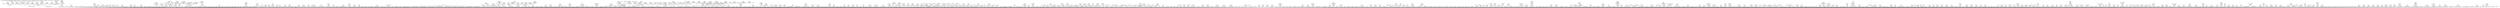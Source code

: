 strict digraph  {
XX [type=name];
"Local IPv4" [type=ipv4];
"doorbells.august.com" [type=name];
"doorbells-prod-aws.august.com" [type=name];
"awseb-e-t-awsebloa-XjihcfXtdXsfX-X.us-west-X.elb.amazonaws.com" [type=name];
"rhino-X.local" [type=name];
"amazon-XaXbX.local" [type=name];
"updates.netgear.com" [type=name];
"updates.netgear.com.edgekey.net" [type=name];
"eX.g.akamaiedge.net" [type=name];
"Global IPv4" [type=ipv4];
"registration.ngxcld.com" [type=name];
"xc-registration-X.eu-west-X.elb.amazonaws.com" [type=name];
"august.pubnub.com" [type=name];
"advisor.ngxcld.com" [type=name];
"xc-advisor-X.eu-west-X.elb.amazonaws.com" [type=name];
"clientsX.google.com" [type=name];
"clients.l.google.com" [type=name];
"presence.ngxcld.com" [type=name];
"xc-presence-X.eu-west-X.elb.amazonaws.com" [type=name];
"pubsub.pubnub.com" [type=name];
"www.google.com" [type=name];
"Global IPv6" [type=ipv6];
"arlo-device.messaging.netgear.com" [type=name];
"arlodeviceprodlb-X.eu-west-X.elb.amazonaws.com" [type=name];
"mcs.netgear.com" [type=name];
"metric-collection-service-X.eu-west-X.elb.amazonaws.com" [type=name];
"svcs.myharmony.com" [type=name];
"prod-auto-lb-X-X.us-east-X.elb.amazonaws.com" [type=name];
"b.canaryis.com" [type=name];
"b.prod.canaryis.com" [type=name];
"time.google.com" [type=name];
"XXXXXXXX-XXXX-XXXX-XXXX-XXXXXXXXXXXX.local" [type=name];
"ps-X.pubnub.com" [type=name];
"connectivitycheck.gstatic.com" [type=name];
"fw-updateX.smartthings.com" [type=name];
"www.example.com" [type=name];
"www.example.net" [type=name];
"www.example.org" [type=name];
"connect.insteon.com" [type=name];
"lb-connect-insteon-com-X.us-east-X.elb.amazonaws.com" [type=name];
"i.canaryis.com" [type=name];
"ingress.prod.canaryis.com" [type=name];
"lvs-ingress.prod.canaryis.com" [type=name];
"dmsvX.video-cloud.net" [type=name];
"vXdms-X.us-east-X.elb.amazonaws.com" [type=name];
"time-ios.apple.com" [type=name];
"time-ios.g.aaplimg.com" [type=name];
"bridge.meethue.com" [type=name];
"api-global.netflix.com" [type=name];
"api-global.geo.netflix.com" [type=name];
"api-global.us-east-X.prodaa.netflix.com" [type=name];
"api.getpiper.com" [type=name];
"ws.meethue.com" [type=name];
"diagnostics.meethue.com" [type=name];
"api.xbcs.net" [type=name];
"prodX-api-xbcs-net-X.us-east-X.elb.amazonaws.com" [type=name];
"liberty.logs.roku.com" [type=name];
"android.googleapis.com" [type=name];
"googleapis.l.google.com" [type=name];
"pool.ntp.org" [type=name];
"hap-Xd.local" [type=name];
"Link local IPv6" [type=ipv6];
"philips-hue.local" [type=name];
"prod-oregon-timeline-X-days.sX.amazonaws.com" [type=name];
"sX-us-west-X-w.amazonaws.com" [type=name];
"scalews.withings.net" [type=name];
"nsX.withings.net" [type=name];
"dXmXezwXfosyw.cloudfront.net" [type=name];
"aviary.amazon.com" [type=name];
"rpsvX.video-cloud.net" [type=name];
"vXprodrpsXi-XddXcXeXdXbX-X.us-east-X.elb.amazonaws.com" [type=name];
"wirelessdevicestats.googleapis.com" [type=name];
"kinesis.us-east-X.amazonaws.com" [type=name];
"tools.google.com" [type=name];
"tools.l.google.com" [type=name];
"websockets.platform.bing.com" [type=name];
"any.edge.bing.com" [type=name];
"api.amazon.com" [type=name];
"speech.platform.bing.com" [type=name];
"speech-platform-bing-com.a-X.a-msedge.net" [type=name];
"a-X.a-msedge.net" [type=name];
"mobile.pipe.aria.microsoft.com" [type=name];
"prd.col.aria.mobile.skypedata.akadns.net" [type=name];
"pipe.skype.com" [type=name];
"pipe.prd.skypedata.akadns.net" [type=name];
"pipe.cloudapp.aria.akadns.net" [type=name];
"device-metrics-us.amazon.com" [type=name];
"vXprodrpsXi-XabXeXeeX-X.us-east-X.elb.amazonaws.com" [type=name];
"wwwX.meethue.com" [type=name];
"brands.lighting.philips.com.edgekey.net" [type=name];
"eX.b.akamaiedge.net" [type=name];
"api-global.us-west-X.prodaa.netflix.com" [type=name];
"lutron-XfX.local" [type=name];
"living-room.local" [type=name];
"edge.skype.com" [type=name];
"edge-skype-com.s-X.s-msedge.net" [type=name];
"s-X.s-msedge.net" [type=name];
"login.live.com" [type=name];
"login.msa.akadns6.net" [type=name];
"ipvX.login.msa.akadns6.net" [type=name];
"vXrps-X.us-east-X.elb.amazonaws.com" [type=name];
"rss-dpd-service.ring.com" [type=name];
"www.belkin.com" [type=name];
"dXgjecgXuuXeaq.cloudfront.net" [type=name];
"msmetrics.ws.sonos.com" [type=name];
"www.ecdinterface.philips.com" [type=name];
"astra-lagos.local" [type=name];
"cache.insteon.com" [type=name];
"dXwhcXafeuiyy.cloudfront.net" [type=name];
"pX-keyvalueservice.fe.apple-dns.net" [type=name];
"nsX.ext.philips.com" [type=name];
"rps.skype.com" [type=name];
"rps.trafficmanager.net" [type=name];
"rps-usea-a.cloudapp.net" [type=name];
"mesu.apple.com" [type=name];
"mesu-cdn.apple.com.akadns.net" [type=name];
"mesu.g.aaplimg.com" [type=name];
"configsvc.cs.roku.com" [type=name];
"a.config.skype.com" [type=name];
"skypeecs-prod-edge-a.trafficmanager.net" [type=name];
"skypeecs-prod-use-X-b.cloudapp.net" [type=name];
"hk invoke_cXbe.local" [type=name];
"harman-podium.redbend.com" [type=name];
"rps-uswe-a.cloudapp.net" [type=name];
"campaign.consumer.entitlement.skype.com" [type=name];
"sconsentitXp.trafficmanager.net" [type=name];
"sconsentitXp.cloudapp.net" [type=name];
"api.cc.skype.com" [type=name];
"api-cc-skype.trafficmanager.net" [type=name];
"a-cc-useaX-X-skype.cloudapp.net" [type=name];
"go.trouter.io" [type=name];
"root.skype-edf.akadns.net" [type=name];
"client.wns.windows.com" [type=name];
"wns.notify.windows.com.akadns.net" [type=name];
"americasX.notify.windows.com.akadns.net" [type=name];
"bnX.wns.notify.windows.com.akadns.net" [type=name];
"bnXwnsX.wns.windows.com" [type=name];
"bnXschX.wns.windows.com" [type=name];
"continuum.dds.microsoft.com" [type=name];
"continuum.dds.microsoft.com.akadns.net" [type=name];
"sgmetrics.cloudapp.net" [type=name];
"X.openwrt.pool.ntp.org" [type=name];
"log-ingestion.samsungacr.com" [type=name];
"init.itunes.apple.com" [type=name];
"init-cdn.itunes-apple.com.akadns.net" [type=name];
"itunes.apple.com.edgekey.net" [type=name];
"eX.dsceX.akamaiedge.net" [type=name];
"itunes.apple.com" [type=name];
"itunes-cdn.itunes-apple.com.akadns.net" [type=name];
"xp.apple.com" [type=name];
"xp.itunes-apple.com.akadns.net" [type=name];
"mt-ingestion-service-stX.itunes.apple.com" [type=name];
"mt-ingestion-service-stX.itunes-apple.com.akadns.net" [type=name];
"dXaXaX._smartthings._tcp.local" [type=name];
"www.googleapis.com" [type=name];
"fw.ring.com" [type=name];
"www.cbs.com" [type=name];
"valid.origin-apple.com.akadns.net" [type=name];
"valid-apple.g.aaplimg.com" [type=name];
"upp.itunes.apple.com" [type=name];
"upp-cdn.itunes-apple.com.akadns.net" [type=name];
"update.sonos.com" [type=name];
"ssl.sonos.com.edgekey.net" [type=name];
"ssl.sonos.com.edgekey.net.globalredir.akadns.net" [type=name];
"eX.a.akamaiedge.net" [type=name];
"service-catalog.ws.sonos.com" [type=name];
"vXprodrpsXi-XbeeeXecX-X.us-east-X.elb.amazonaws.com" [type=name];
"www-roku.mgo.com" [type=name];
"www.meethue.com" [type=name];
"c-ls.mgo-images.com" [type=name];
"c-ls.mgo-images.com.edgekey.net" [type=name];
"c-catalog.mgo-images.com" [type=name];
"c-catalog.mgo-images.com.edgekey.net" [type=name];
"logging.dhg.myharmony.com" [type=name];
"dhg-logging.us-east-X.elasticbeanstalk.com" [type=name];
"origin.belkin-us.tendplatform.com" [type=name];
"ping.seedonk.com" [type=name];
"ping-server-X.us-east-X.elb.amazonaws.com" [type=name];
"arcus-uswest.amazon.com" [type=name];
"mas-ext.amazon.com" [type=name];
"cdpcs.microsoft.com" [type=name];
"cdpcsprod.trafficmanager.net" [type=name];
"ccsprod-westus.cloudapp.net" [type=name];
"vzwowX-zX-prod.vz.netgear.com" [type=name];
"dcp.cpp.philips.com" [type=name];
"cloudservices.roku.com" [type=name];
"dXnXpvXlXrXwpX.cloudfront.net" [type=name];
"weather.securifi.com" [type=name];
"www.gstatic.com" [type=name];
"mtalk.google.com" [type=name];
"mobile-gtalk.l.google.com" [type=name];
"google.com" [type=name];
"yahoo.com" [type=name];
"nsX.yahoo.com" [type=name];
"ota.nvidia.com" [type=name];
"ota.nvidia.com.global.ogslb.com" [type=name];
"csX.adn.XdX.phicdn.net" [type=name];
"csX.adn.phicdn.net" [type=name];
"hue-adapter.appspot.com" [type=name];
"appspot-preview.l.google.com" [type=name];
"play.google.com" [type=name];
"play.l.google.com" [type=name];
"play-music.gstatic.com" [type=name];
"mt-ingestion-service-pv.itunes.apple.com" [type=name];
"mt-ingestion-service-pv.itunes-apple.com.akadns.net" [type=name];
"accounts.google.com" [type=name];
"pindorama.amazon.com" [type=name];
"pubads.g.doubleclick.net" [type=name];
"partnerad.l.doubleclick.net" [type=name];
"tpc.googlesyndication.com" [type=name];
"pagead-googlehosted.l.google.com" [type=name];
"vera-us-oem-relayX.mios.com" [type=name];
"vera-relayX.mios.com" [type=name];
"iconfig.august.com" [type=name];
"prod-config.smsXuvmajr.us-west-X.elasticbeanstalk.com" [type=name];
"rbs-sticky.august.com" [type=name];
"rbs-sticky-prod-aws.august.com" [type=name];
"awseb-e-z-awsebloa-xmbklXndfcwr-X.us-west-X.elb.amazonaws.com" [type=name];
"ceXaXdXaa-eXbXbXaXcaabafXcXefX.ssl.cfX.rackcdn.com" [type=name];
"cfX.rackcdn.com.edgekey.net" [type=name];
"vXservers.video-cloud.net" [type=name];
"dXlXxXpXepolj.cloudfront.net" [type=name];
"vcsvX.video-cloud.net" [type=name];
"ivvXvcsauth-X.us-east-X.elb.amazonaws.com" [type=name];
"vXprodrpsXi-XcXcXdXcXa-X.us-east-X.elb.amazonaws.com" [type=name];
"msh.amazon.com" [type=name];
"mas-sdk.amazon.com" [type=name];
"h.canaryis.com" [type=name];
"htpdate.prod.canaryis.com" [type=name];
"lvs-htpdate.prod.canaryis.com" [type=name];
"streaming.bose.com" [type=name];
"streaming.fortis.bose.com" [type=name];
"worldwide.bose.com" [type=name];
"downloads.bose.com" [type=name];
"bose.vtuner.com" [type=name];
"boseloadbalance.vtuner.com" [type=name];
"play.hulu.com" [type=name];
"play.hulu.com.akadns.net" [type=name];
"play.itunes.apple.com" [type=name];
"play-cdn.itunes-apple.com.akadns.net" [type=name];
"pX-buy.itunes.apple.com" [type=name];
"pX-buy.itunes-apple.com.akadns.net" [type=name];
"csX.wac.phicdn.net" [type=name];
"www.facebook.com" [type=name];
"star-mini.cXr.facebook.com" [type=name];
"a.ns.cXr.facebook.com" [type=name];
"b.ns.cXr.facebook.com" [type=name];
"osb.samsungqbe.com" [type=name];
"gspeX-ssl.ls.apple.com" [type=name];
"gspeX-ssl.ls-apple.com.akadns.net" [type=name];
"gspeX-ssl.ls.apple.com.edgekey.net" [type=name];
"eX.eX.akamaiedge.net" [type=name];
"apicache.vudu.com" [type=name];
"vudu.hs.llnwd.net" [type=name];
"dnsX.llnwd.net" [type=name];
"pX-keyvalueservice.icloud.com" [type=name];
"se-edge.itunes-apple.com.akadns.net" [type=name];
"se-edge.itunes.apple.com.edgekey.net" [type=name];
"eX.dscb.akamaiedge.net" [type=name];
"keyvalueservice.icloud.com" [type=name];
"keyvalueservice.fe.apple-dns.net" [type=name];
"lcprdX.samsungcloudsolution.net" [type=name];
"prd-snap-broker-elb-X.eu-west-X.elb.amazonaws.com" [type=name];
"nat.xbcs.net" [type=name];
"prodX-nat-xbcs-net-X.us-east-X.elb.amazonaws.com" [type=name];
"gsp-ssl.ls.apple.com" [type=name];
"gsp-ssl.ls-apple.com.akadns.net" [type=name];
"gsp-ssl-dynamic.ls-apple.com.akadns.net" [type=name];
"gspX-ssl.ls.apple.com" [type=name];
"gspX-ssl.ls-apple.com.akadns.net" [type=name];
"vXprodrpsXi-XdaeXaXbXaX-X.us-east-X.elb.amazonaws.com" [type=name];
"vXprodrpsXi-XfXcbXeecabeXcX-X.us-east-X.elb.amazonaws.com" [type=name];
"mt-ingestion-service-mrX.itunes.apple.com" [type=name];
"mt-ingestion-service-mrX.itunes-apple.com.akadns.net" [type=name];
"dcape-na.amazon.com" [type=name];
"ktpx.amazon.com" [type=name];
"apple.com" [type=name];
"e.ns.apple.com" [type=name];
"d.ns.apple.com" [type=name];
"a.ns.apple.com" [type=name];
"b.ns.apple.com" [type=name];
"c.ns.apple.com" [type=name];
"f.ns.apple.com" [type=name];
"nserverX.apple.com" [type=name];
"www.apple.com" [type=name];
"www.apple.com.edgekey.net" [type=name];
"www.apple.com.edgekey.net.globalredir.akadns.net" [type=name];
"www.icloud.com" [type=name];
"www-cdn.icloud.com.akadns.net" [type=name];
"www.icloud.com.edgekey.net" [type=name];
"init-pXst.push.apple.com" [type=name];
"init-pXst.push.apple.com.edgesuite.net" [type=name];
"aX.gX.akamai.net" [type=name];
"X-courier.push.apple.com" [type=name];
"X.courier-push-apple.com.akadns.net" [type=name];
"pop-namer-se-courier.push-apple.com.akadns.net" [type=name];
"hub-api.wink.com" [type=name];
"agent-production.wink.com" [type=name];
"aXeXaedfXeXeXbcXcXaeXd-X.us-east-X.elb.amazonaws.com" [type=name];
"init-pXmd.apple.com.edgesuite.net" [type=name];
"aX.b.akamai.net" [type=name];
"gateway.icloud.com" [type=name];
"gateway.fe.apple-dns.net" [type=name];
"init.ess.apple.com" [type=name];
"init.ess.apple.com.edgesuite.net" [type=name];
"aX.daX.akamai.net" [type=name];
"cloud.securifi.com" [type=name];
"testelb-X.us-east-X.elb.amazonaws.com" [type=name];
"time-a.nist.gov" [type=name];
"time-a-g.nist.gov" [type=name];
"gea.nist.gov" [type=name];
"bea.nist.gov" [type=name];
"registration.ws.sonos.com" [type=name];
"registration.ws.sonos.com-vX.edgekey.net" [type=name];
"update-firmware.sonos.com" [type=name];
"play.googleapis.com" [type=name];
"ocsp.entrust.net" [type=name];
"ocsp.entrust.net.edgekey.net" [type=name];
"eX.dscx.akamaiedge.net" [type=name];
"nexus-usX.dropcam.com" [type=name];
"oculusX-usX.dropcam.com" [type=name];
"ocsp.apple.com" [type=name];
"world-gen.g.aaplimg.com" [type=name];
"fls-na.amazon.com" [type=name];
"gateway.prod.us-east-X.forester.a2z.com" [type=name];
"endpoint.prod.us-east-X.forester.a2z.com" [type=name];
"vzwebX-prod.vz.netgear.com" [type=name];
"xmpp.withings.net" [type=name];
"android.clients.google.com" [type=name];
"android.l.google.com" [type=name];
"drive.amazonaws.com" [type=name];
"cdws.us-east-X.amazonaws.com" [type=name];
"cortana-gateway.amazon.com" [type=name];
"ags-ext.amazon.com" [type=name];
"gucX-accesspoint-b-qnlX.ap.spotify.com" [type=name];
"gucX-accesspoint-b-gghX.ap.spotify.com" [type=name];
"images.vudu.com" [type=name];
"vudu.com" [type=name];
"coordinator-taX-prod-X.us-east-X.elb.amazonaws.com" [type=name];
"apps.mzstatic.com" [type=name];
"apps-mzstatic-cdn.itunes-apple.com.akadns.net" [type=name];
"apps.mzstatic.com.edgekey.net" [type=name];
"eX.dscd.akamaiedge.net" [type=name];
"pancake.apple.com" [type=name];
"pancake.cdn-apple.com.akadns.net" [type=name];
"pancake.g.aaplimg.com" [type=name];
"vortex.hulu.com" [type=name];
"vortex.hulu.com.akadns.net" [type=name];
"time.samsungcloudsolution.com" [type=name];
"time.trafficmanager.net" [type=name];
"stsprdservicesa.cloudapp.net" [type=name];
"osb-krsvc.samsungqbe.com" [type=name];
"api.sr.roku.com" [type=name];
"gpm.samsungqbe.com" [type=name];
"auth.hulu.com" [type=name];
"origin-auth.hulu.com.akadns.net" [type=name];
"ads.samsungads.com" [type=name];
"prd-adplatform-ad-X.us-west-X.elb.amazonaws.com" [type=name];
"ypu.samsungelectronics.com" [type=name];
"discover.hulu.com" [type=name];
"discover.hulu.com.edgekey.net" [type=name];
"osb-apps.samsungqbe.com" [type=name];
"securepubads.g.doubleclick.net" [type=name];
"api.roku.com" [type=name];
"api.cs.roku.com" [type=name];
"home.hulu.com" [type=name];
"origin-home.hulu.com" [type=name];
"origin-home.hulu.com.akadns.net" [type=name];
"sas.samsungcloudsolution.com" [type=name];
"prd-sas-slb-X.eu-west-X.elb.amazonaws.com" [type=name];
"samsungtizen.app.hulu.com" [type=name];
"wildcard.app.hulu.com.edgekey.net" [type=name];
"sso.internetat.tv" [type=name];
"osb-internetattv.samsungqbe.com" [type=name];
"api.distribution.hulu.com" [type=name];
"ibdp.huluim.com" [type=name];
"ibdp.huluim.com.edgesuite.net" [type=name];
"lhX.googleusercontent.com" [type=name];
"googlehosted.l.googleusercontent.com" [type=name];
"www.mgo.com" [type=name];
"thumbnails.cbsig.net" [type=name];
"thumbnails.cbsig.net.edgekey.net" [type=name];
"wwwimage.cbsstatic.com" [type=name];
"wwwimage.cbs.com.edgesuite.net" [type=name];
"aX.g.akamai.net" [type=name];
"configprd.samsungcloudsolution.net" [type=name];
"elb-prd-bigdata-config-app-X.eu-west-X.elb.amazonaws.com" [type=name];
"apps.samsungcloudcdn.com" [type=name];
"apps.samsungcloudcdn.com.edgesuite.net" [type=name];
"aX.wX.akamai.net" [type=name];
"prime.amazon.com" [type=name];
"dXoxlqXhXkqXqX.cloudfront.net" [type=name];
"m.media-amazon.com" [type=name];
"c.media-amazon.com" [type=name];
"images-na.ssl-images-amazon.com" [type=name];
"aax-us-east.amazon-adsystem.com" [type=name];
"andr-XfXecXeb-cbcXffXb-XdXcafXbcdX-X.na.api.amazonvideo.com" [type=name];
"atv-ext.amazon.com" [type=name];
"data.nba.com" [type=name];
"ion-ma.turner.com.edgekey.net" [type=name];
"eX.dscj.akamaiedge.net" [type=name];
"tv.deezer.com" [type=name];
"blm-apptv-lb-vX-X.eu-west-X.elb.amazonaws.com" [type=name];
"e-cdn-images.deezer.com" [type=name];
"csX.wac.edgecastcdn.net" [type=name];
"vod.ring.com" [type=name];
"es.ring.com" [type=name];
"cdns-content.dzcdn.net" [type=name];
"deezer.com.edgekey.net" [type=name];
"eX.d.akamaiedge.net" [type=name];
"otnprdX.samsungcloudsolution.net" [type=name];
"prd-otn-proxyX-X.us-east-X.elb.amazonaws.com" [type=name];
"www.samsungotn.net" [type=name];
"otnopenapiwww.cloudapp.net" [type=name];
"otn.samsungcloudcdn.com" [type=name];
"otn.samsungcloudcdn.com.edgesuite.net" [type=name];
"cXc.wpc.azureedge.net" [type=name];
"cXc.ec.azureedge.net" [type=name];
"lb.apr-cXc.edgecastdns.net" [type=name];
"csX.wpc.v0cdn.net" [type=name];
"guzzoni.apple.com" [type=name];
"origin.guzzoni-apple.com.akadns.net" [type=name];
"stXpXsa.guzzoni-apple.com.akadns.net" [type=name];
"zpu.samsungelectronics.com" [type=name];
"events.tplinkra.com" [type=name];
"X.pool.ntp.org" [type=name];
"wu.ring.com" [type=name];
"wu.ring.com.cdn.cloudflare.net" [type=name];
"dpu.samsungelectronics.com" [type=name];
"repo.getpiper.com" [type=name];
"valid.apple.com" [type=name];
"nexus.dropcam.com" [type=name];
"unagi-na.amazon.com" [type=name];
"vera-us-oem-authdX.mios.com" [type=name];
"vera-authdX.mios.com" [type=name];
"vera-us-oem-deviceX.mios.com" [type=name];
"vera-deviceX.mios.com" [type=name];
"vera-us-oem-accountX.mios.com" [type=name];
"vera-accountX.mios.com" [type=name];
"iphonesubmissions.apple.com" [type=name];
"iphonesubmissions.apple.com.akadns.net" [type=name];
"sX-us-west-X.amazonaws.com" [type=name];
"ibX.hulu.com" [type=name];
"ibX.hulu.com.edgekey.net" [type=name];
"ib.hulu.com" [type=name];
"san.hulu.com.edgekey.net" [type=name];
"events.api.bosecm.com" [type=name];
"events-aws-useast.api.bosecm.com" [type=name];
"oom-cmg.streamguys1.com" [type=name];
"oom-cmg.lbdns-streamguys.com" [type=name];
"connect.myqdevice.com" [type=name];
"sus.dhg.myharmony.com" [type=name];
"sus-myharmony.us-east-X.elasticbeanstalk.com" [type=name];
"home.myharmony.com" [type=name];
"home-myharmony.us-east-X.elasticbeanstalk.com" [type=name];
"content.dhg.myharmony.com" [type=name];
"content-myharmony.us-east-X.elasticbeanstalk.com" [type=name];
"eX.b.akamaiedge.net.X.X.cn.akamaiedge.net" [type=name];
"liberty.sb.roku.com" [type=name];
"liberty.sw.roku.com" [type=name];
"wwwimg.roku.com" [type=name];
"customer-feedbacks.web.roku.com" [type=name];
"dcXeeruXckgwe.cloudfront.net" [type=name];
"vX.broker.lifx.co" [type=name];
"lb.lifx.co" [type=name];
"X.android.pool.ntp.org" [type=name];
"X.logitech.pool.ntp.org" [type=name];
"time.windows.com" [type=name];
"time.microsoft.akadns.net" [type=name];
"services.tegrazone.com" [type=name];
"services.tegrazone.com.global.ogslb.com" [type=name];
"events.gfe.nvidia.com" [type=name];
"events-dcX.gfe.nvidia.com" [type=name];
"ssl.google-analytics.com" [type=name];
"ssl-google-analytics.l.google.com" [type=name];
"assets.nvidiagrid.net" [type=name];
"dXuytXghgpXadm.cloudfront.net" [type=name];
"s.amazon-adsystem.com" [type=name];
"spectrum.sX.amazonaws.com" [type=name];
"sX-directional-w.amazonaws.com" [type=name];
"sX-X-w.amazonaws.com" [type=name];
"ntp-gXg.amazon.com" [type=name];
"roomba-XcX.local" [type=name];
"X.irobot.pool.ntp.org" [type=name];
"disc-prod.iot.irobotapi.com" [type=name];
"dXnokieziamXwp.cloudfront.net" [type=name];
"aXuowfjvhioXfa.iot.us-east-X.amazonaws.com" [type=name];
"iotmoonraker.us-east-X.prod.us-east-X.pb.iot.amazonaws.com" [type=name];
"dualstack.iotmoonraker-u-elb-XbkszqXbvnbyv-X.us-east-X.elb.amazonaws.com" [type=name];
"configuration.apple.com.edgekey.net" [type=name];
"scribe.logs.roku.com" [type=name];
"channels.roku.com" [type=name];
"dgnnkcXfXcms.cloudfront.net" [type=name];
"m.canaryis.com" [type=name];
"rabbitmq-multi-external.prod.canaryis.com" [type=name];
"acrX.samsungcloudsolution.com" [type=name];
"acrapiprd.trafficmanager.net" [type=name];
"acrapiprd.cloudapp.net" [type=name];
"gdkXdXhcX.execute-api.us-east-X.amazonaws.com" [type=name];
"messaging-director-us-east-X.amazon.com" [type=name];
"se-edge.itunes.apple.com" [type=name];
"client-api.itunes.apple.com" [type=name];
"client-api-cdn.itunes-apple.com.akadns.net" [type=name];
"bookkeeper.itunes.apple.com" [type=name];
"bookkeeper-cdn.itunes-apple.com.akadns.net" [type=name];
"pd.itunes.apple.com" [type=name];
"gsa.apple.com.akadns.net" [type=name];
"sync.itunes.apple.com" [type=name];
"sync-cdn.itunes-apple.com.akadns.net" [type=name];
"radio.itunes.apple.com" [type=name];
"radio.itunes.apple.com.edgekey.net" [type=name];
"uts-api.itunes.apple.com" [type=name];
"isX.mzstatic.com" [type=name];
"isX.mzstatic.com.itunes-apple.com.akadns.net" [type=name];
"ipvX.mzstatic.com.edgesuite.net" [type=name];
"aX.dscdaX.akamai.net" [type=name];
"metrics.mzstatic.com" [type=name];
"mzstatic.com.edgekey.net" [type=name];
"us-aws-fwd-X.withings.net" [type=name];
"vera-us-oem-firmwareX.mios.com" [type=name];
"vera-firmwareX.mios.com" [type=name];
"download.mios.com" [type=name];
"vera-us-oem-storageX.mios.com" [type=name];
"todo-ta-gXg.amazon.com" [type=name];
"deventry.tplinkcloud.com" [type=name];
"devs.tplinkcloud.com" [type=name];
"prd-elb-connector-X-X.us-east-X.elb.amazonaws.com" [type=name];
"useX-api.tplinkra.com" [type=name];
"time.stdtime.gov.tw" [type=name];
"manifest.localytics.com" [type=name];
"manifest.X.localytics.com" [type=name];
"analytics.localytics.com" [type=name];
"queuer-prod-elb.X.localytics.com" [type=name];
"doppler.hulu.com" [type=name];
"doppler.hulu.com.akadns.net" [type=name];
"eventgateway.getpiper.com" [type=name];
"apps.mios.com" [type=name];
"accesspoints.googleapis.com" [type=name];
"rX---sn-nvXuixgo-Xuae.googlevideo.com" [type=name];
"rX.sn-nvXuixgo-Xuae.googlevideo.com" [type=name];
"talk.google.com" [type=name];
"talk.l.google.com" [type=name];
"aXbhvrXcXwnXya.iot.us-east-X.amazonaws.com" [type=name];
"clientflow.apple.com" [type=name];
"clientflow.apple.com.edgekey.net" [type=name];
"eX.dscg.akamaiedge.net" [type=name];
"ocsp.digicert.com" [type=name];
"secure.netflix.com" [type=name];
"shaX.secure.netflix.edgekey.net" [type=name];
"hkinvoke_cXbe.local" [type=name];
"esdk-ffl.spotify.com" [type=name];
"weblb-wg.dual-gslb.spotify.com" [type=name];
"appboot.netflix.com" [type=name];
"appboot.geo.netflix.com" [type=name];
"appboot.us-east-X.prodaa.netflix.com" [type=name];
"ichnaea.netflix.com" [type=name];
"ichnaea.geo.netflix.com" [type=name];
"ichnaea.us-east-X.prodaa.netflix.com" [type=name];
"customerevents.netflix.com" [type=name];
"customerevents.geo.netflix.com" [type=name];
"customerevents.us-east-X.prodaa.netflix.com" [type=name];
"X.north-america.pool.ntp.org" [type=name];
"is-ssl.mzstatic.com.itunes-apple.com.akadns.net" [type=name];
"us-ovh-fwd-X.withings.net" [type=name];
"safebrowsing.googleapis.com" [type=name];
"c-dc.mgo-images.com" [type=name];
"c-dc.mgo-images.com.edgekey.net" [type=name];
"api.rokutime.com" [type=name];
"scontent-atlX-X.xx.fbcdn.net" [type=name];
"a.ns.xx.fbcdn.net" [type=name];
"b.ns.xx.fbcdn.net" [type=name];
"kpu.samsungelectronics.com" [type=name];
"X-wlX-d-prod.canaryis.com" [type=name];
"upu.samsungelectronics.com" [type=name];
"xpu.samsungelectronics.com" [type=name];
"timeX.google.com" [type=name];
"time.meethue.com" [type=name];
"hubpro.local" [type=name];
"X.ubuntu.pool.ntp.org" [type=name];
"ntp.ubuntu.com" [type=name];
"update-timezone.sonos.com" [type=name];
"time-c.netgear.com" [type=name];
"sta.mios.com" [type=name];
"device-messaging-na.amazon.com" [type=name];
"prod.amazoncrl.com" [type=name];
"dXosXhuXszXh.cloudfront.net" [type=name];
"softwareupdates.amazon.com" [type=name];
"updates.amazon.com" [type=name];
"ptbtimeX.ptb.de" [type=name];
"nsX.ptb.de" [type=name];
"time-b.nist.gov" [type=name];
"time-b-g.nist.gov" [type=name];
"vera-us-oem-eventX.mios.com" [type=name];
"vera-eventX.mios.com" [type=name];
"ntp.xsXall.nl" [type=name];
"device-login.lutron.com" [type=name];
"shiga-X.herokussl.com" [type=name];
"elbX-X.us-east-X.elb.amazonaws.com" [type=name];
"vera-us-oem-authaX.mios.com" [type=name];
"vera-authaX.mios.com" [type=name];
"vera-us-oem-tsX.mios.com" [type=name];
"vera-tsX.mios.com" [type=name];
"oem-tsX.mios.com" [type=name];
"pluginX.mios.com" [type=name];
"uiboot.netflix.com" [type=name];
"uiboot.geo.netflix.com" [type=name];
"uiboot.us-east-X.prodaa.netflix.com" [type=name];
"occ-X-X-X.X.nflxso.net" [type=name];
"e.ns.nflxso.net" [type=name];
"f.ns.nflxso.net" [type=name];
"dmXp.wns.notify.windows.com.akadns.net" [type=name];
"gsp-ssl.lsX-apple.com.akadns.net" [type=name];
"mads.amazon.com" [type=name];
"init-pXmd.apple.com" [type=name];
"notice.samsungcloudsolution.com" [type=name];
"noticeprd.trafficmanager.net" [type=name];
"noticeprd.cloudapp.net" [type=name];
"noticeprdX.cloudapp.net" [type=name];
"noticecdn.samsungcloudsolution.com" [type=name];
"dXjwpcrXqXpcqX.cloudfront.net" [type=name];
"legato.radiotime.com" [type=name];
"opml.radiotime.com" [type=name];
"opml-pscX.radiotime.com" [type=name];
"opml-scX.radiotime.com" [type=name];
"opml-scX-cf.radiotime.com.cdn.cloudflare.net" [type=name];
"api.amazonalexa.com" [type=name];
"configuration.apple.com" [type=name];
"device-tuner.pandora.com" [type=name];
"nsX.pandora.com" [type=name];
"xbrokerX-zX.ngxcld.com" [type=name];
"pX-availability.icloud.com" [type=name];
"pX-availability.fe.apple-dns.net" [type=name];
"partiality.itunes.apple.com" [type=name];
"partiality.itunes-apple.com.akadns.net" [type=name];
"playerservices.streamtheworld.com" [type=name];
"X.live.streamtheworld.com" [type=name];
"provisioning.streamtheworld.com" [type=name];
"ecx.images-amazon.com" [type=name];
"dXgeXkkXlXkmsX.cloudfront.net" [type=name];
"www.amazon.com" [type=name];
"www.cdn.amazon.com" [type=name];
"dXagXhukkhXyn.cloudfront.net" [type=name];
"czXyXkgX.execute-api.us-east-X.amazonaws.com" [type=name];
"isX-ssl.mzstatic.com" [type=name];
"firmwareupdates.lutron.com" [type=name];
"kagoshima-X.herokussl.com" [type=name];
"sX.amazonaws.com" [type=name];
"sX-X.amazonaws.com" [type=name];
"X.sonostime.pool.ntp.org" [type=name];
"config.ws.sonos.com" [type=name];
"config.ws.sonos.com-vX.edgekey.net" [type=name];
"system-api.sonos.com" [type=name];
"eX.g.akamaiedge.net.X.X.cn.akamaiedge.net" [type=name];
"dXpkXwwdXlXfri.cloudfront.net" [type=name];
"gs-loc.apple.com" [type=name];
"gs-loc-new.ls-apple.com.akadns.net" [type=name];
"gs-loc.ls-apple.com.akadns.net" [type=name];
"fs.xbcs.net" [type=name];
"prodX-fs-xbcs-net-X.us-east-X.elb.amazonaws.com" [type=name];
"det-ta-gXg.amazon.com" [type=name];
"bag.itunes.apple.com" [type=name];
"su.itunes.apple.com" [type=name];
"su-cdn.itunes-apple.com.akadns.net" [type=name];
"su-applak.itunes-apple.com.akadns.net" [type=name];
"su.itunes.apple.com.edgekey.net" [type=name];
"eX.dsca.akamaiedge.net" [type=name];
"ping.myharmony.com" [type=name];
"metrics.icloud.com" [type=name];
"metrics.fe.apple-dns.net" [type=name];
"frontdoor.nest.com" [type=name];
"frontdoor-srtX-production-X.us-east-X.elb.amazonaws.com" [type=name];
"czfeX.frontX.iadX.production.nest.com" [type=name];
"ecX-X-X-X-X.compute-X.amazonaws.com" [type=name];
"log-rtsX-iadX.devices.nest.com" [type=name];
"devices-rtsX-production-X.us-east-X.elb.amazonaws.com" [type=name];
"dp-rsm-prod.amazon.com" [type=name];
"cdn-profiles.tunein.com" [type=name];
"cdn-profiles.tunein.com.cdn.cloudflare.net" [type=name];
"oem-logX.mios.com" [type=name];
"img-resize-cdn-blue.samsungnyc.com" [type=name];
"dXmdXadsXi.cloudfront.net" [type=name];
"captive.apple.com" [type=name];
"captive-cidr.origin-apple.com.akadns.net" [type=name];
"captive-cdn.origin-apple.com.akadns.net" [type=name];
"captive.g.aaplimg.com" [type=name];
"homepod.local" [type=name];
"iphone-ld.apple.com" [type=name];
"iphone-ld.origin-apple.com.akadns.net" [type=name];
"iphone-ld.apple.com.edgekey.net" [type=name];
"sr.symcd.com" [type=name];
"ocsp-ds.ws.symantec.com.edgekey.net" [type=name];
"eX.dscbX.akamaiedge.net" [type=name];
"sX.symcb.com" [type=name];
"devices.xbcs.net" [type=name];
"clX.apple.com" [type=name];
"clX-cdn.origin-apple.com.akadns.net" [type=name];
"clX.apple.com.edgekey.net" [type=name];
"gsa.apple.com" [type=name];
"b.config.skype.com" [type=name];
"skypeecs-prod-edge-b.trafficmanager.net" [type=name];
"c-cc-useaX-X-skype.cloudapp.net" [type=name];
"dp-Xaa.local" [type=name];
"rbs.august.com" [type=name];
"rbs-prod-aws.august.com" [type=name];
"awseb-e-k-awsebloa-huykkXymedXu-X.us-west-X.elb.amazonaws.com" [type=name];
"uiboot.us-west-X.prodaa.netflix.com" [type=name];
"cdn-X.nflximg.com" [type=name];
"dscg.netflix.com.edgesuite.net" [type=name];
"aX.dscg.akamai.net" [type=name];
"pxc.dzcdn.net.c.footprint.net" [type=name];
"us-ga-X.ns.c.footprint.net" [type=name];
"image.roku.com" [type=name];
"dXohvxXnlnXht.cloudfront.net" [type=name];
"appboot.us-west-X.prodaa.netflix.com" [type=name];
"ichnaea.us-west-X.prodaa.netflix.com" [type=name];
"dXhXbkXiotgjvw.cloudfront.net" [type=name];
"ipvX.connman.net" [type=name];
"noc.connman.net" [type=name];
"o.canaryis.com" [type=name];
"device-ota.prod.canaryis.com" [type=name];
"v.canaryis.com" [type=name];
"viks-device.prod.canaryis.com" [type=name];
"nrdp.nccp.netflix.com" [type=name];
"nrdp.nccp.geo.netflix.com" [type=name];
"nrdp.nccp.us-east-X.prodaa.netflix.com" [type=name];
"android.local" [type=name];
"prod.cloudmatchbeta.nvidiagrid.net" [type=name];
"us-south.cloudmatchbeta.nvidiagrid.net" [type=name];
"np-atl-X.cloudmatchbeta.nvidiagrid.net" [type=name];
"cache.api.entitlement-prod.nvidiagrid.net" [type=name];
"dXqzXxXha.cloudfront.net" [type=name];
"X.bose.pool.ntp.org" [type=name];
"apiX.iheart.com" [type=name];
"prod.iheart.map.fastly.net" [type=name];
"content.api.bose.io" [type=name];
"bose-prod.apigee.net" [type=name];
"reaXrtX-X-routers.dn.apigee.net" [type=name];
"streamingoauth.bose.com" [type=name];
"streamingoauth.fortis.bose.com" [type=name];
"dXkXtnplXeX.cloudfront.net" [type=name];
localhost [type=name];
"example.com" [type=name];
"multiscreen.samsung.com" [type=name];
"prd-mcd-was-X.us-west-X.elb.amazonaws.com" [type=name];
"cdnfw.withings.net" [type=name];
"prod.q.ssl.global.fastly.net" [type=name];
"wbpX-aX.local" [type=name];
"dcs-Xl_XcX.local" [type=name];
"vbdbwl.local" [type=name];
"static.xx.fbcdn.net" [type=name];
"scontent.xx.fbcdn.net" [type=name];
"dcs.cb.philips.com" [type=name];
"cdn.samsungcloudsolution.com" [type=name];
"dXkwmlpcXoX.cloudfront.net" [type=name];
"musicid.samsungcloudsolution.com" [type=name];
"dXxhXaXzkibdt.cloudfront.net" [type=name];
"dp-gw-na.amazon.com" [type=name];
"dp-discovery-na-ext.amazon.com" [type=name];
"api.video.logi.com" [type=name];
"ecX-X-X-X-X.us-west-X.compute.amazonaws.com" [type=name];
"node-i-XbdXcXadX-alt.video.logi.com" [type=name];
"gucX-accesspoint-b-pXcn.ap.spotify.com" [type=name];
"gucX-accesspoint-b-vX.ap.spotify.com" [type=name];
"pins.amazon.com" [type=name];
"eX.eX.akamaiedge.net.X.X.cn.akamaiedge.net" [type=name];
"location-services-measurements.sX-external-X.amazonaws.com" [type=name];
"sX-external-X-w.amazonaws.com" [type=name];
"redirector.gvt1.com" [type=name];
"rX---sn-nvXuixgo-Xuae.gvt1.com" [type=name];
"rX.sn-nvXuixgo-Xuae.gvt1.com" [type=name];
"imgX.mgo-images.com" [type=name];
"mgo-images.com.edgekey.net" [type=name];
"oauth.ws.sonos.com" [type=name];
"oauth.ws.sonos.com-vX.edgekey.net" [type=name];
"gdmf.apple.com" [type=name];
"gdmf.apple.com.akadns.net" [type=name];
"dXhucXuszvvpXv.cloudfront.net" [type=name];
"voice.roku.com" [type=name];
"relayX.getpiper.com" [type=name];
"customerevents.us-west-X.prodaa.netflix.com" [type=name];
"lutron.broker.xively.com" [type=name];
"altX-mtalk.google.com" [type=name];
"altX.mobile-gtalk.l.google.com" [type=name];
"ota-downloads.nvidia.com" [type=name];
"ota-downloads.nvidia.com.global.ogslb.com" [type=name];
"csX.wpc.XdX.phicdn.net" [type=name];
"csX.wpc.phicdn.net" [type=name];
"init.gc.apple.com" [type=name];
"init.gc.apple.com.edgesuite.net" [type=name];
"static.gc.apple.com" [type=name];
"static.gc.apple.com.edgekey.net" [type=name];
"pX-calendars.icloud.com" [type=name];
"pX-calendars.fe.apple-dns.net" [type=name];
"os.fandango.com" [type=name];
"fandango.com.ssl.dX.sc.omtrdc.net" [type=name];
"nsX.omtrdc.net" [type=name];
"kindle-time.amazon.com" [type=name];
"fds.cpp.philips.com" [type=name];
"eXf.edgesuite.net" [type=name];
"aX.r.akamai.net" [type=name];
"hd.aol.com" [type=name];
"hd.vidible.tv" [type=name];
"aolon-redirector-farm.prod.vidible.tv" [type=name];
"aolon-redirector-farm-b.prod.vidible.tv" [type=name];
"aolon-redirector-farm-prod-ext-b-X.us-east-X.elb.amazonaws.com" [type=name];
"radio-activity.itunes.apple.com" [type=name];
"nrdp.nccp.us-west-X.prodaa.netflix.com" [type=name];
"fonts.googleapis.com" [type=name];
"googleadapis.l.google.com" [type=name];
"node-i-XfXdXcecX-alt.video.logi.com" [type=name];
"g.symcd.com" [type=name];
"dbX.wns.notify.windows.com.akadns.net" [type=name];
"tunnelX.weaveX.iadX.production.nest.com" [type=name];
"a-X.dc-msedge.net" [type=name];
"vs.login.msa.akadns6.net" [type=name];
"logs-X.loggly.com" [type=name];
"gucX-accesspoint-b-XfX.ap.spotify.com" [type=name];
"dc-naX-useastX.connect.smartthings.com" [type=name];
"deviceconn-naXuseastX-ext-X.us-east-X.elb.amazonaws.com" [type=name];
"firmware.securifi.com" [type=name];
"dXvlXzXaXdiX.cloudfront.net" [type=name];
"connectX.myqdevice.com" [type=name];
"skypeecs-prod-use-X.cloudapp.net" [type=name];
"rps-usea-b.cloudapp.net" [type=name];
"b-cc-useaX-X-skype.cloudapp.net" [type=name];
"vXprodrpsXi-XaXfXdXecXdX-X.us-east-X.elb.amazonaws.com" [type=name];
"tis.cti.roku.com" [type=name];
"aX.gX.akamai.net.X.X.cn.akamaitech.net" [type=name];
"eX.a.akamaiedge.net.X.X.cn.akamaiedge.net" [type=name];
"pX-ckdatabase.icloud.com" [type=name];
"pX-ckdatabase.fe.apple-dns.net" [type=name];
"ap.spotify.com" [type=name];
"ap.gslb.spotify.com" [type=name];
"time.nest.com" [type=name];
"vXprodrpsXi-XeeXaaaacXdXcX-X.us-east-X.elb.amazonaws.com" [type=name];
"skypeecs-prod-usc-X-b.cloudapp.net" [type=name];
"index.ehub.netflix.com" [type=name];
"index.ehub.netflix.com.edgesuite.net" [type=name];
"search.roku.com" [type=name];
"sr-blue-exthaproxy-XlizXmdqeqX-X.us-east-X.elb.amazonaws.com" [type=name];
"dXjuXxanozXgh.cloudfront.net" [type=name];
"apps-pub.samsungcloudcdn.com" [type=name];
"apps-pub.samsungcloudcdn.com.edgesuite.net" [type=name];
"cmsX.gameflycdn.com" [type=name];
"cds.eXvXjXpX.hwcdn.net" [type=name];
"nsX.hwcdn.net" [type=name];
"ad.doubleclick.net" [type=name];
"dart.l.doubleclick.net" [type=name];
"aidc.apple.com" [type=name];
"aidc.origin-apple.com.akadns.net" [type=name];
"time-b.netgear.com" [type=name];
"gsas.apple.com" [type=name];
"gsas.apple.com.akadns.net" [type=name];
"setup.icloud.com" [type=name];
"setup.fe.apple-dns.net" [type=name];
"pX-ckdevice.icloud.com" [type=name];
"pX-ckdevice.fe.apple-dns.net" [type=name];
"profile.ess.apple.com" [type=name];
"profile.ess-apple.com.akadns.net" [type=name];
"static.ess.apple.com" [type=name];
"identity.ess.apple.com" [type=name];
"identity.ess-apple.com.akadns.net" [type=name];
"fw.xbcs.net" [type=name];
"ssl-X.us-east-X.elb.amazonaws.com" [type=name];
"avs.na.amazonalexa.com" [type=name];
"music.amazon.com" [type=name];
"music.cdn.amazon.com" [type=name];
"dbvkftXgXr.cloudfront.net" [type=name];
"www.amazon.com.edgekey.net" [type=name];
"eX.ci.akamaiedge.net" [type=name];
"p.ads.roku.com" [type=name];
"eX.dsceX.akamaiedge.net.X.X.cn.akamaiedge.net" [type=name];
"eX.dscb.akamaiedge.net.X.X.cn.akamaiedge.net" [type=name];
"pX-fmfmobile.icloud.com" [type=name];
"pX-fmfmobile.fe.apple-dns.net" [type=name];
"X-trouter-cus-a.drip.trouter.io" [type=name];
"pip.X.trouter-cus-a.cloudapp.net" [type=name];
"rps-euwe-a.cloudapp.net" [type=name];
"c-cc-uswe-X-skype.cloudapp.net" [type=name];
"livethumb.huluim.com" [type=name];
"dXhfnscXyopXau.cloudfront.net" [type=name];
"license.hulu.com" [type=name];
"license.hulu.com.akadns.net" [type=name];
"livemanifest-hulustream-com.akamaized.net" [type=name];
"cma.itunes-apple.com.akadns.net" [type=name];
"icanhazip.com" [type=name];
"www.dailymotion.com" [type=name];
"vimeo.com" [type=name];
"www.msnbc.com" [type=name];
"msnbc.com.edgekey.net" [type=name];
"dXcmiaeXbXeX.cloudfront.net" [type=name];
"www.nfl.com" [type=name];
"clubs.nfl.com.edgekey.net" [type=name];
"www.youtube.com" [type=name];
"youtube-ui.l.google.com" [type=name];
"www.msn.com" [type=name];
"www-msn-com.a-X.a-msedge.net" [type=name];
"www.yahoo.com" [type=name];
"atsvX-fp.wgX.b.yahoo.com" [type=name];
"svoice-vd-op.samsung-svoice.com" [type=name];
"svoice.vd.op.samsung-svoice.com" [type=name];
"www.youtube-nocookie.com" [type=name];
"cert-test.sandbox.google.com" [type=name];
"static-wildcat.nfl.com" [type=name];
"httpX.nfl.map.fastly.net" [type=name];
"p.nfltags.com" [type=name];
"static.nfl.com" [type=name];
"wildcard.nfl.com.edgekey.net" [type=name];
"imagecomposer.nfl.com" [type=name];
"edge-imagecomposer.nfl.com" [type=name];
"l.shared.global.fastly.net" [type=name];
"www.googletagservices.com" [type=name];
"pageadX.l.doubleclick.net" [type=name];
"graph.facebook.com" [type=name];
"api.facebook.com" [type=name];
"star.cXr.facebook.com" [type=name];
"thinclient.chewie.internetat.tv" [type=name];
"cdn.ravenjs.com" [type=name];
"apps.claspws.tv" [type=name];
"fonts.gstatic.com" [type=name];
"gstaticadssl.l.google.com" [type=name];
"i.ytimg.com" [type=name];
"ytimg-edge-static.l.google.com" [type=name];
"ytX.ggpht.com" [type=name];
"photos-ugc.l.googleusercontent.com" [type=name];
"s.ytimg.com" [type=name];
"ytstatic.l.google.com" [type=name];
"googleads.g.doubleclick.net" [type=name];
"static.doubleclick.net" [type=name];
"static-doubleclick-net.l.google.com" [type=name];
"rX---sn-XuaeznXy.googlevideo.com" [type=name];
"rX.sn-XuaeznXy.googlevideo.com" [type=name];
"assets.hulu.com" [type=name];
"assets.hulu.com.edgesuite.net" [type=name];
"signup.hulu.com" [type=name];
"signup.hulu.com.edgekey.net" [type=name];
"cws-hulu.conviva.com" [type=name];
"cws.conviva.com" [type=name];
"cws-uswX.conviva.com" [type=name];
"cws-iadX.conviva.com" [type=name];
"aX.e.akamai.net" [type=name];
"aX.e.akamai.net.X.X.cn.akamaitech.net" [type=name];
"live-sX-hulustream-com.akamaized.net" [type=name];
"iceprime.a-X.dc-msedge.net" [type=name];
"oempprd.samsungcloudsolution.com" [type=name];
"dXooiozhdnXt.cloudfront.net" [type=name];
"prderrordumpssm.samsungcloudsolution.net" [type=name];
"mincorecloudservice-prd.cloudapp.net" [type=name];
"osb-ussvc.samsungqbe.com" [type=name];
"fkp.samsungcloudsolution.com" [type=name];
"secure.espncdn.com" [type=name];
"secure.espncdn.cre.go.com.nsatc.net" [type=name];
"cdn.secure.espn.go.com.edgekey.net" [type=name];
"data.cnn.com" [type=name];
"z.cdn.turner.com" [type=name];
"dsd.turner.com.edgekey.net" [type=name];
"eX.dscf.akamaiedge.net" [type=name];
"odm.platform.cnn.com" [type=name];
"turner-tls.map.fastly.net" [type=name];
"dynaimage.cdn.turner.com" [type=name];
"www.turner.com.edgekey.net" [type=name];
"metrics.cnn.com" [type=name];
"cnn.X.2o7.net" [type=name];
"aspen.turner.com" [type=name];
"aspen.ngtv.io" [type=name];
"cvpX.cdn.turner.com" [type=name];
"api.auth.adobe.com" [type=name];
"sp-gw.adobepass.com" [type=name];
"api-gateway-ap-prodX-ueX.adobe.io" [type=name];
"api.platform.cnn.com" [type=name];
"prod.turner-tls.map.fastly.net" [type=name];
"www.cnn.com" [type=name];
"b.scorecardresearch.com" [type=name];
"b.scorecardresearch.com.edgesuite.net" [type=name];
"X.analytics.edgesuite.net" [type=name];
"maX-r.analytics.edgesuite.net" [type=name];
"www.nba.com" [type=name];
"nbaevsecure.edgekey.net" [type=name];
"metrics.nba.com" [type=name];
"nba.com.X.2o7.net" [type=name];
"data.nba.net" [type=name];
"dpm.demdex.net" [type=name];
"gslb.demdex.net" [type=name];
"edge-vaX.demdex.net" [type=name];
"dcs-edge-vaX-X.us-east-X.elb.amazonaws.com" [type=name];
"images.nba.net" [type=name];
"cdn.nba.net" [type=name];
"geo.ngtv.io" [type=name];
"us.geo.ngtv.io" [type=name];
"cbsservice.aws.syncbak.com" [type=name];
"rX---sn-XualdnXs.googlevideo.com" [type=name];
"rX.sn-XualdnXs.googlevideo.com" [type=name];
"cws-eu-west-X.conviva.com" [type=name];
"cws-X.eu-west-X.elb.amazonaws.com" [type=name];
"chromeos-ca.gstatic.com" [type=name];
"prod-config-canary.us-west-X.elasticbeanstalk.com" [type=name];
"pageadX.googlesyndication.com" [type=name];
"iX.ytimg.com" [type=name];
"ytimg.l.google.com" [type=name];
"gcdn.2mdn.net" [type=name];
"bandaid-redirector.l.google.com" [type=name];
"ade.googlesyndication.com" [type=name];
"pagead.l.doubleclick.net" [type=name];
"rX---sn-Xualdnee.c.2mdn.net" [type=name];
"rX.sn-Xualdnee.c.2mdn.net" [type=name];
"googleadsX.g.doubleclick.net" [type=name];
"tpsX.doubleverify.com" [type=name];
"tps-geo.dvgtm.akadns.net" [type=name];
"nycp-hlb.dvgtm.akadns.net" [type=name];
"secure-gl.imrworldwide.com" [type=name];
"secure-gg.imrworldwide.com" [type=name];
"www.googleadservices.com" [type=name];
"mobileupdate.nvidia.com" [type=name];
"download.gfe.nvidia.com" [type=name];
"download-dce.gfe.nvidia.com" [type=name];
"download-cdn.gfe.nvidia.com" [type=name];
"download.gfe.nvidia.com.global.ogslb.com" [type=name];
"apresolve.spotify.com" [type=name];
"combine.nflcdn.com" [type=name];
"www.nfl.com.edgesuite.net" [type=name];
"s.nflcdn.com" [type=name];
"static.nfl.com.edgesuite.net" [type=name];
"i.nflcdn.com" [type=name];
"nfl.demdex.net" [type=name];
"fantasy.nfl.com" [type=name];
"fantasy.nfl.com.edgesuite.net" [type=name];
"genius.fantasy.nfl.com" [type=name];
"genius.fantasy.nfl.com.edgesuite.net" [type=name];
"servedby.flashtalking.com" [type=name];
"cds.fXfXqXcX.hwcdn.net" [type=name];
"nflenterprises.tt.omtrdc.net" [type=name];
"www.nflshop.com" [type=name];
"www.nflshop.com.edgekey.net" [type=name];
"eX.x.akamaiedge.net" [type=name];
"n.pswec.com" [type=name];
"wec-nfl-X-X.us-east-X.elb.amazonaws.com" [type=name];
"adservice.google.com" [type=name];
"digitalcare.nfl.com" [type=name];
"nfldigitalcare.zendesk.com" [type=name];
"playoffchallenge.fantasy.nfl.com" [type=name];
"playoffchallenge.fantasy.nfl.com.edgesuite.net" [type=name];
"t.pswec.com" [type=name];
"pool.proclivity.iponweb.net" [type=name];
"elb-aws-va-proclivity-X.us-east-X.elb.amazonaws.com" [type=name];
"predictpick.nfl.com" [type=name];
"nfl-predictpick-prod.sportstechinc.com" [type=name];
"x.bidswitch.net" [type=name];
"perfectchallenge.fantasy.nfl.com" [type=name];
"perfectchallenge.fantasy.nfl.com.edgesuite.net" [type=name];
"survivor.fantasy.nfl.com" [type=name];
"survivor.fantasy.nfl.com.edgesuite.net" [type=name];
"simageX.pubmatic.com" [type=name];
"pugXnc.pubmatic.com" [type=name];
"pugXn.pubmatic.com" [type=name];
"fast.nfl.demdex.net" [type=name];
"cdnX.demdex.net.edgesuite.net" [type=name];
"fls.doubleclick.net" [type=name];
"r.turn.com" [type=name];
"r.turn.com.akadns.net" [type=name];
"m.fantasy.nfl.com" [type=name];
"pm.w55c.net" [type=name];
"dxedge-prod-lb-X.us-east-X.elb.amazonaws.com" [type=name];
"idsync.rlcdn.com" [type=name];
"idsync-ext-weight-X.rlcdn.com" [type=name];
"loadm.exelator.com" [type=name];
"loadus.tm.ssl.exelator.com" [type=name];
"us-central.load.exelator.com" [type=name];
"load.txexp.exelator.com" [type=name];
"ib.adnxs.com" [type=name];
"g.geogslb.com" [type=name];
"ib.anycast.adnxs.com" [type=name];
"X.fls.doubleclick.net" [type=name];
"m.nflshop.com" [type=name];
"cm.everesttech.net" [type=name];
"cm.everesttech.net.akadns.net" [type=name];
"m.playoffchallenge.fantasy.nfl.com" [type=name];
"sync.mathtag.com" [type=name];
"pixel-origin.mathtag.com" [type=name];
"m.perfectchallenge.fantasy.nfl.com" [type=name];
"d.turn.com" [type=name];
"d.turn.com.akadns.net" [type=name];
"m.nfl.com" [type=name];
"m.nfl.com.edgesuite.net" [type=name];
"nfl.com" [type=name];
"sso.nfl.com" [type=name];
"loadX.exelator.com" [type=name];
"X.rsc.cdnX.org" [type=name];
"m.weeklypickem.fantasy.nfl.com" [type=name];
"pickem.fantasy.nfl.com.edgesuite.net" [type=name];
"www.adobetag.com" [type=name];
"www.adobetag.com.edgekey.net" [type=name];
"e.nexac.com" [type=name];
"gtmX.nexac.com" [type=name];
"reach-redirect-service-alb-X.us-east-X.elb.amazonaws.com" [type=name];
"cm.g.doubleclick.net" [type=name];
"pixel.everesttech.net" [type=name];
"tpX.everesttech.net.akadns.net" [type=name];
"analytics.twitter.com" [type=name];
"ads.twitter.com" [type=name];
"s.twitter.com" [type=name];
"metrics.nfl.com" [type=name];
"nfl.com.dX.sc.omtrdc.net" [type=name];
"connect.facebook.net" [type=name];
"www.googletagmanager.com" [type=name];
"www-googletagmanager.l.google.com" [type=name];
"bat.bing.com" [type=name];
"bat-bing-com.a-X.a-msedge.net" [type=name];
"radar.cedexis.com" [type=name];
"X-X-XaX-X.cdx.cdxcn.net" [type=name];
"match.adsrvr.org" [type=name];
"match-X.us-east-X.elb.amazonaws.com" [type=name];
"ps.eyeota.net" [type=name];
"t.mookie1.com" [type=name];
"xsX-X.us-east-X.elb.amazonaws.com" [type=name];
"staticxx.facebook.com" [type=name];
"x.dlx.addthis.com" [type=name];
"reach-tag-service-alb-X.us-east-X.elb.amazonaws.com" [type=name];
"ads.bluelithium.com" [type=name];
"ad.yieldmanager.com" [type=name];
"fo-fd-world-new.yax.gysm.yahoodns.net" [type=name];
"secure.leadback.advertising.com" [type=name];
"ns.leadback.ace.advertising.com.adcom.akadns.net" [type=name];
"web.facebook.com" [type=name];
"z-X.facebook.com" [type=name];
"z-X.cXr.facebook.com" [type=name];
"l.facebook.com" [type=name];
"z-m.cXr.facebook.com" [type=name];
"ads.yahoo.com" [type=name];
"pixel.advertising.com" [type=name];
"dmp-pixel.aolp-prd.public.aol.com" [type=name];
"cookiex.ngd.yahoo.com" [type=name];
"sync-tm.everesttech.net" [type=name];
"sync.tubemogul.com" [type=name];
"syncf.tubemogul.com" [type=name];
"hX.shared.global.fastly.net" [type=name];
"pixel.solvemedia.com" [type=name];
"pixel-X.us-east-X.elb.amazonaws.com" [type=name];
"a.root-servers.net" [type=name];
"b.root-servers.net" [type=name];
"c.root-servers.net" [type=name];
"d.root-servers.net" [type=name];
"e.root-servers.net" [type=name];
"f.root-servers.net" [type=name];
"g.root-servers.net" [type=name];
"h.root-servers.net" [type=name];
"i.root-servers.net" [type=name];
"j.root-servers.net" [type=name];
"k.root-servers.net" [type=name];
"l.root-servers.net" [type=name];
"m.root-servers.net" [type=name];
"dc.connect.smartthings.com" [type=name];
"albert.apple.com" [type=name];
"albert.gcsis-apple.com.akadns.net" [type=name];
"pX-escrowproxy.icloud.com" [type=name];
"pX-escrowproxy.fe.apple-dns.net" [type=name];
"identity.apple.com" [type=name];
"identity.apple.com.akadns.net" [type=name];
"buy.itunes.apple.com" [type=name];
"buy.itunes-apple.com.akadns.net" [type=name];
"ld-X.itunes.apple.com" [type=name];
"ld-X.itunes-apple.com.akadns.net" [type=name];
"caldav.icloud.com" [type=name];
"caldav.fe.apple-dns.net" [type=name];
"streamingaudio.itunes.apple.com" [type=name];
"streamingaudio.g.aaplimg.com" [type=name];
"cma.itunes.apple.com" [type=name];
"hub-updates.winkapp.com" [type=name];
"dXgsapXaXa.cloudfront.net" [type=name];
"amzdigital-a.akamaihd.net" [type=name];
"amzdigital-a.akamaihd.net.edgesuite.net" [type=name];
"node-i-XdXabX-alt.video.logi.com" [type=name];
"sylvan.apple.com" [type=name];
"sylvan.apple.com.edgekey.net" [type=name];
"umengjmacs.m.taobao.com" [type=name];
"openjmacs.m.taobao.com" [type=name];
"amdc.m.taobao.com" [type=name];
"area.amdc.m.taobao.com" [type=name];
"area.amdc.m.taobao.com.gds.alibabadns.com" [type=name];
"www.seedonk.com" [type=name];
"us-production-webservlet-elb-X.us-east-X.elb.amazonaws.com" [type=name];
"a-cc-uswe-X-skype.cloudapp.net" [type=name];
"hub-api.winkapp.com" [type=name];
"hub-api-winkapp.wink.com" [type=name];
"agent-winkapp-production.wink.com" [type=name];
"aXeXbdfXeXeXbcXcXaeXd-X.us-east-X.elb.amazonaws.com" [type=name];
"aX.dscg.akamai.net.X.X.cn.akamaitech.net" [type=name];
"capi.samsungcloud.com" [type=name];
"us-authX.samsungosp.com" [type=name];
"vpc-us-account-global-X.us-east-X.elb.amazonaws.com" [type=name];
"www.pinterest.com" [type=name];
"www.pinterest.com.gslb.pinterest.com" [type=name];
"prod.pinterest.global.map.fastly.net" [type=name];
"mail.ru" [type=name];
"altX.mobile-gtalkX.l.google.com" [type=name];
"www.tumblr.com" [type=name];
"eXp-vX.gycs.b.yahoodns.net" [type=name];
"log-config.samsungacr.com" [type=name];
"targetedconfig-prod.us-east-X.elasticbeanstalk.com" [type=name];
"wwp.greenwichmeantime.com" [type=name];
"config.samsungads.com" [type=name];
"prd-adplatform-config-oregon-X.us-west-X.elb.amazonaws.com" [type=name];
"coordinator-production-X.us-east-X.elb.amazonaws.com" [type=name];
"ign-aXsXopXomzoXe-XdXdXpdX-XdX.api.amazonvideo.com" [type=name];
"g-ecx.images-amazon.com" [type=name];
"na.api.amazonvideo.com" [type=name];
"api.us-east-X.aiv-delivery.net" [type=name];
"assets.adobedtm.com" [type=name];
"san-assets.adobedtm.com.edgekey.net" [type=name];
"fast.fandangollc.demdex.net" [type=name];
"cdn.demdex.net.edgesuite.net" [type=name];
"pixel.facebook.com" [type=name];
"api.showtime.com" [type=name];
"shoany-www-web-vipX.miaX.cbsig.net" [type=name];
"nsX.cbsig.net" [type=name];
"www.showtime.com" [type=name];
"showtime.com" [type=name];
"m.media-amazon.com.edgekey.net" [type=name];
"appldnld.apple.com" [type=name];
"appldnld.apple.com.akadns.net" [type=name];
"appldnld.g.aaplimg.com" [type=name];
"b-cc-euwe-X-skype.cloudapp.net" [type=name];
"vXprodrpsXi-XdcXcX-X.us-east-X.elb.amazonaws.com" [type=name];
"updates.nest.com" [type=name];
"valid.apple.com.edgekey.net" [type=name];
"bnX.wns.windows.com" [type=name];
"gspX-ssl.apple.com" [type=name];
"digprjsurvey.amazon.com" [type=name];
"static.getpiper.com" [type=name];
"secu100.net" [type=name];
"node-i-XeXffXdbdX-alt.video.logi.com" [type=name];
"www.msftncsi.com" [type=name];
"www.msftncsi.com.edgesuite.net" [type=name];
"s-X.dc-msedge.net" [type=name];
"XX:XX:XX:XX:XX:XX-X.local" -> "Local IPv4"  [label=A];
"doorbells.august.com" -> "doorbells-prod-aws.august.com"  [label=CNAME];
"doorbells-prod-aws.august.com" -> "awseb-e-t-awsebloa-XjihcfXtdXsfX-X.us-west-X.elb.amazonaws.com"  [label=CNAME];
"awseb-e-t-awsebloa-XjihcfXtdXsfX-X.us-west-X.elb.amazonaws.com" -> "Global IPv4"  [label=A];
"rhino-X.local" -> "Local IPv4"  [label=A];
"amazon-XaXbX.local" -> "Local IPv4"  [label=A];
"updates.netgear.com" -> "updates.netgear.com.edgekey.net"  [label=CNAME];
"updates.netgear.com.edgekey.net" -> "eX.g.akamaiedge.net"  [label=CNAME];
"eX.g.akamaiedge.net" -> "Global IPv4"  [label=A];
"eX.g.akamaiedge.net" -> "eX.g.akamaiedge.net.X.X.cn.akamaiedge.net"  [label=CNAME];
"registration.ngxcld.com" -> "xc-registration-X.eu-west-X.elb.amazonaws.com"  [label=CNAME];
"xc-registration-X.eu-west-X.elb.amazonaws.com" -> "Global IPv4"  [label=A];
"august.pubnub.com" -> "Global IPv4"  [label=A];
"advisor.ngxcld.com" -> "xc-advisor-X.eu-west-X.elb.amazonaws.com"  [label=CNAME];
"xc-advisor-X.eu-west-X.elb.amazonaws.com" -> "Global IPv4"  [label=A];
"clientsX.google.com" -> "clients.l.google.com"  [label=CNAME];
"clients.l.google.com" -> "Global IPv4"  [label=A];
"clients.l.google.com" -> "Global IPv6"  [label=AAAA];
"presence.ngxcld.com" -> "xc-presence-X.eu-west-X.elb.amazonaws.com"  [label=CNAME];
"xc-presence-X.eu-west-X.elb.amazonaws.com" -> "Global IPv4"  [label=A];
"pubsub.pubnub.com" -> "Global IPv4"  [label=A];
"www.google.com" -> "Global IPv4"  [label=A];
"www.google.com" -> "Global IPv6"  [label=AAAA];
"arlo-device.messaging.netgear.com" -> "arlodeviceprodlb-X.eu-west-X.elb.amazonaws.com"  [label=CNAME];
"arlodeviceprodlb-X.eu-west-X.elb.amazonaws.com" -> "Global IPv4"  [label=A];
"mcs.netgear.com" -> "metric-collection-service-X.eu-west-X.elb.amazonaws.com"  [label=CNAME];
"metric-collection-service-X.eu-west-X.elb.amazonaws.com" -> "Global IPv4"  [label=A];
"svcs.myharmony.com" -> "prod-auto-lb-X-X.us-east-X.elb.amazonaws.com"  [label=CNAME];
"prod-auto-lb-X-X.us-east-X.elb.amazonaws.com" -> "Global IPv4"  [label=A];
"b.canaryis.com" -> "b.prod.canaryis.com"  [label=CNAME];
"b.prod.canaryis.com" -> "Global IPv4"  [label=A];
"time.google.com" -> "Global IPv4"  [label=A];
"time.google.com" -> "Global IPv6"  [label=AAAA];
"XXXXXXXX-XXXX-XXXX-XXXX-XXXXXXXXXXXX.local" -> "Local IPv4"  [label=A];
"ps-X.pubnub.com" -> "pubsub.pubnub.com"  [label=CNAME];
"connectivitycheck.gstatic.com" -> "Global IPv4"  [label=A];
"connectivitycheck.gstatic.com" -> "Global IPv6"  [label=AAAA];
"fw-updateX.smartthings.com" -> "Global IPv4"  [label=A];
"www.example.com" -> "Global IPv4"  [label=A];
"www.example.com" -> "Global IPv6"  [label=AAAA];
"www.example.net" -> "Global IPv4"  [label=A];
"www.example.net" -> "Global IPv6"  [label=AAAA];
"www.example.org" -> "Global IPv4"  [label=A];
"www.example.org" -> "Global IPv6"  [label=AAAA];
"connect.insteon.com" -> "lb-connect-insteon-com-X.us-east-X.elb.amazonaws.com"  [label=CNAME];
"lb-connect-insteon-com-X.us-east-X.elb.amazonaws.com" -> "Global IPv4"  [label=A];
"i.canaryis.com" -> "ingress.prod.canaryis.com"  [label=CNAME];
"ingress.prod.canaryis.com" -> "lvs-ingress.prod.canaryis.com"  [label=CNAME];
"lvs-ingress.prod.canaryis.com" -> "Global IPv4"  [label=A];
"dmsvX.video-cloud.net" -> "vXdms-X.us-east-X.elb.amazonaws.com"  [label=CNAME];
"vXdms-X.us-east-X.elb.amazonaws.com" -> "Global IPv4"  [label=A];
"time-ios.apple.com" -> "time-ios.g.aaplimg.com"  [label=CNAME];
"time-ios.g.aaplimg.com" -> "Global IPv4"  [label=A];
"bridge.meethue.com" -> "Global IPv4"  [label=A];
"api-global.netflix.com" -> "api-global.geo.netflix.com"  [label=CNAME];
"api-global.geo.netflix.com" -> "api-global.us-east-X.prodaa.netflix.com"  [label=CNAME];
"api-global.geo.netflix.com" -> "api-global.us-west-X.prodaa.netflix.com"  [label=CNAME];
"api-global.us-east-X.prodaa.netflix.com" -> "Global IPv4"  [label=A];
"api-global.us-east-X.prodaa.netflix.com" -> "Global IPv6"  [label=AAAA];
"api.getpiper.com" -> "Global IPv4"  [label=A];
"ws.meethue.com" -> "Global IPv4"  [label=A];
"diagnostics.meethue.com" -> "Global IPv4"  [label=A];
"api.xbcs.net" -> "prodX-api-xbcs-net-X.us-east-X.elb.amazonaws.com"  [label=CNAME];
"prodX-api-xbcs-net-X.us-east-X.elb.amazonaws.com" -> "Global IPv4"  [label=A];
"liberty.logs.roku.com" -> "Global IPv4"  [label=A];
"android.googleapis.com" -> "googleapis.l.google.com"  [label=CNAME];
"googleapis.l.google.com" -> "Global IPv6"  [label=AAAA];
"googleapis.l.google.com" -> "Global IPv4"  [label=A];
"pool.ntp.org" -> "Global IPv4"  [label=A];
"hap-Xd.local" -> "Local IPv4"  [label=A];
"hap-Xd.local" -> "Link local IPv6"  [label=AAAA];
"philips-hue.local" -> "Link local IPv6"  [label=AAAA];
"philips-hue.local" -> "Local IPv4"  [label=A];
"prod-oregon-timeline-X-days.sX.amazonaws.com" -> "sX-us-west-X-w.amazonaws.com"  [label=CNAME];
"sX-us-west-X-w.amazonaws.com" -> "Global IPv4"  [label=A];
"scalews.withings.net" -> "Global IPv4"  [label=A];
"nsX.withings.net" -> "Global IPv4"  [label=A];
"nsX.withings.net" -> "Global IPv6"  [label=AAAA];
"dXmXezwXfosyw.cloudfront.net" -> "Global IPv4"  [label=A];
"aviary.amazon.com" -> "Global IPv4"  [label=A];
"rpsvX.video-cloud.net" -> "vXprodrpsXi-XddXcXeXdXbX-X.us-east-X.elb.amazonaws.com"  [label=CNAME];
"rpsvX.video-cloud.net" -> "vXprodrpsXi-XabXeXeeX-X.us-east-X.elb.amazonaws.com"  [label=CNAME];
"rpsvX.video-cloud.net" -> "vXrps-X.us-east-X.elb.amazonaws.com"  [label=CNAME];
"rpsvX.video-cloud.net" -> "vXprodrpsXi-XbeeeXecX-X.us-east-X.elb.amazonaws.com"  [label=CNAME];
"rpsvX.video-cloud.net" -> "vXprodrpsXi-XcXcXdXcXa-X.us-east-X.elb.amazonaws.com"  [label=CNAME];
"rpsvX.video-cloud.net" -> "vXprodrpsXi-XdaeXaXbXaX-X.us-east-X.elb.amazonaws.com"  [label=CNAME];
"rpsvX.video-cloud.net" -> "vXprodrpsXi-XfXcbXeecabeXcX-X.us-east-X.elb.amazonaws.com"  [label=CNAME];
"rpsvX.video-cloud.net" -> "vXprodrpsXi-XaXfXdXecXdX-X.us-east-X.elb.amazonaws.com"  [label=CNAME];
"rpsvX.video-cloud.net" -> "vXprodrpsXi-XeeXaaaacXdXcX-X.us-east-X.elb.amazonaws.com"  [label=CNAME];
"rpsvX.video-cloud.net" -> "vXprodrpsXi-XdcXcX-X.us-east-X.elb.amazonaws.com"  [label=CNAME];
"vXprodrpsXi-XddXcXeXdXbX-X.us-east-X.elb.amazonaws.com" -> "Global IPv4"  [label=A];
"wirelessdevicestats.googleapis.com" -> "googleapis.l.google.com"  [label=CNAME];
"kinesis.us-east-X.amazonaws.com" -> "Global IPv4"  [label=A];
"tools.google.com" -> "tools.l.google.com"  [label=CNAME];
"tools.l.google.com" -> "Global IPv6"  [label=AAAA];
"tools.l.google.com" -> "Global IPv4"  [label=A];
"websockets.platform.bing.com" -> "any.edge.bing.com"  [label=CNAME];
"any.edge.bing.com" -> "Global IPv4"  [label=A];
"api.amazon.com" -> "Global IPv4"  [label=A];
"speech.platform.bing.com" -> "speech-platform-bing-com.a-X.a-msedge.net"  [label=CNAME];
"speech-platform-bing-com.a-X.a-msedge.net" -> "a-X.a-msedge.net"  [label=CNAME];
"speech-platform-bing-com.a-X.a-msedge.net" -> "a-X.dc-msedge.net"  [label=CNAME];
"a-X.a-msedge.net" -> "Global IPv4"  [label=A];
"mobile.pipe.aria.microsoft.com" -> "prd.col.aria.mobile.skypedata.akadns.net"  [label=CNAME];
"prd.col.aria.mobile.skypedata.akadns.net" -> "pipe.skype.com"  [label=CNAME];
"pipe.skype.com" -> "pipe.prd.skypedata.akadns.net"  [label=CNAME];
"pipe.prd.skypedata.akadns.net" -> "pipe.cloudapp.aria.akadns.net"  [label=CNAME];
"pipe.cloudapp.aria.akadns.net" -> "Global IPv4"  [label=A];
"device-metrics-us.amazon.com" -> "Global IPv4"  [label=A];
"vXprodrpsXi-XabXeXeeX-X.us-east-X.elb.amazonaws.com" -> "Global IPv4"  [label=A];
"wwwX.meethue.com" -> "brands.lighting.philips.com.edgekey.net"  [label=CNAME];
"brands.lighting.philips.com.edgekey.net" -> "eX.b.akamaiedge.net"  [label=CNAME];
"eX.b.akamaiedge.net" -> "Global IPv4"  [label=A];
"eX.b.akamaiedge.net" -> "eX.b.akamaiedge.net.X.X.cn.akamaiedge.net"  [label=CNAME];
"api-global.us-west-X.prodaa.netflix.com" -> "Global IPv4"  [label=A];
"api-global.us-west-X.prodaa.netflix.com" -> "Global IPv6"  [label=AAAA];
"lutron-XfX.local" -> "Local IPv4"  [label=A];
"lutron-XfX.local" -> "Link local IPv6"  [label=AAAA];
"living-room.local" -> "Link local IPv6"  [label=AAAA];
"living-room.local" -> "Local IPv4"  [label=A];
"edge.skype.com" -> "edge-skype-com.s-X.s-msedge.net"  [label=CNAME];
"edge-skype-com.s-X.s-msedge.net" -> "s-X.s-msedge.net"  [label=CNAME];
"edge-skype-com.s-X.s-msedge.net" -> "s-X.dc-msedge.net"  [label=CNAME];
"s-X.s-msedge.net" -> "Global IPv4"  [label=A];
"login.live.com" -> "login.msa.akadns6.net"  [label=CNAME];
"login.msa.akadns6.net" -> "ipvX.login.msa.akadns6.net"  [label=CNAME];
"login.msa.akadns6.net" -> "vs.login.msa.akadns6.net"  [label=CNAME];
"ipvX.login.msa.akadns6.net" -> "Global IPv4"  [label=A];
"vXrps-X.us-east-X.elb.amazonaws.com" -> "Global IPv4"  [label=A];
"rss-dpd-service.ring.com" -> "Global IPv4"  [label=A];
"www.belkin.com" -> "dXgjecgXuuXeaq.cloudfront.net"  [label=CNAME];
"dXgjecgXuuXeaq.cloudfront.net" -> "Global IPv4"  [label=A];
"msmetrics.ws.sonos.com" -> "Global IPv4"  [label=A];
"www.ecdinterface.philips.com" -> "Global IPv4"  [label=A];
"astra-lagos.local" -> "Link local IPv6"  [label=AAAA];
"astra-lagos.local" -> "Local IPv4"  [label=A];
"cache.insteon.com" -> "dXwhcXafeuiyy.cloudfront.net"  [label=CNAME];
"dXwhcXafeuiyy.cloudfront.net" -> "Global IPv4"  [label=A];
"pX-keyvalueservice.fe.apple-dns.net" -> "Global IPv4"  [label=A];
"nsX.ext.philips.com" -> "Global IPv4"  [label=A];
"nsX.ext.philips.com" -> "Global IPv6"  [label=AAAA];
"rps.skype.com" -> "rps.trafficmanager.net"  [label=CNAME];
"rps.trafficmanager.net" -> "rps-usea-a.cloudapp.net"  [label=CNAME];
"rps.trafficmanager.net" -> "rps-uswe-a.cloudapp.net"  [label=CNAME];
"rps.trafficmanager.net" -> "rps-usea-b.cloudapp.net"  [label=CNAME];
"rps.trafficmanager.net" -> "rps-euwe-a.cloudapp.net"  [label=CNAME];
"rps-usea-a.cloudapp.net" -> "Global IPv4"  [label=A];
"mesu.apple.com" -> "mesu-cdn.apple.com.akadns.net"  [label=CNAME];
"mesu-cdn.apple.com.akadns.net" -> "mesu.g.aaplimg.com"  [label=CNAME];
"mesu.g.aaplimg.com" -> "Global IPv4"  [label=A];
"configsvc.cs.roku.com" -> "Global IPv4"  [label=A];
"a.config.skype.com" -> "skypeecs-prod-edge-a.trafficmanager.net"  [label=CNAME];
"skypeecs-prod-edge-a.trafficmanager.net" -> "skypeecs-prod-use-X-b.cloudapp.net"  [label=CNAME];
"skypeecs-prod-edge-a.trafficmanager.net" -> "skypeecs-prod-use-X.cloudapp.net"  [label=CNAME];
"skypeecs-prod-edge-a.trafficmanager.net" -> "skypeecs-prod-usc-X-b.cloudapp.net"  [label=CNAME];
"skypeecs-prod-use-X-b.cloudapp.net" -> "Global IPv4"  [label=A];
"hk invoke_cXbe.local" -> "Local IPv4"  [label=A];
"harman-podium.redbend.com" -> "Global IPv4"  [label=A];
"rps-uswe-a.cloudapp.net" -> "Global IPv4"  [label=A];
"campaign.consumer.entitlement.skype.com" -> "sconsentitXp.trafficmanager.net"  [label=CNAME];
"sconsentitXp.trafficmanager.net" -> "sconsentitXp.cloudapp.net"  [label=CNAME];
"sconsentitXp.cloudapp.net" -> "Global IPv4"  [label=A];
"api.cc.skype.com" -> "api-cc-skype.trafficmanager.net"  [label=CNAME];
"api-cc-skype.trafficmanager.net" -> "a-cc-useaX-X-skype.cloudapp.net"  [label=CNAME];
"api-cc-skype.trafficmanager.net" -> "c-cc-useaX-X-skype.cloudapp.net"  [label=CNAME];
"api-cc-skype.trafficmanager.net" -> "b-cc-useaX-X-skype.cloudapp.net"  [label=CNAME];
"api-cc-skype.trafficmanager.net" -> "c-cc-uswe-X-skype.cloudapp.net"  [label=CNAME];
"api-cc-skype.trafficmanager.net" -> "a-cc-uswe-X-skype.cloudapp.net"  [label=CNAME];
"api-cc-skype.trafficmanager.net" -> "b-cc-euwe-X-skype.cloudapp.net"  [label=CNAME];
"a-cc-useaX-X-skype.cloudapp.net" -> "Global IPv4"  [label=A];
"go.trouter.io" -> "root.skype-edf.akadns.net"  [label=CNAME];
"root.skype-edf.akadns.net" -> "Global IPv4"  [label=A];
"client.wns.windows.com" -> "wns.notify.windows.com.akadns.net"  [label=CNAME];
"wns.notify.windows.com.akadns.net" -> "americasX.notify.windows.com.akadns.net"  [label=CNAME];
"americasX.notify.windows.com.akadns.net" -> "bnX.wns.notify.windows.com.akadns.net"  [label=CNAME];
"americasX.notify.windows.com.akadns.net" -> "dmXp.wns.notify.windows.com.akadns.net"  [label=CNAME];
"americasX.notify.windows.com.akadns.net" -> "dbX.wns.notify.windows.com.akadns.net"  [label=CNAME];
"bnX.wns.notify.windows.com.akadns.net" -> "bnXwnsX.wns.windows.com"  [label=CNAME];
"bnXwnsX.wns.windows.com" -> "Global IPv4"  [label=A];
"bnXschX.wns.windows.com" -> "Global IPv4"  [label=A];
"continuum.dds.microsoft.com" -> "continuum.dds.microsoft.com.akadns.net"  [label=CNAME];
"continuum.dds.microsoft.com.akadns.net" -> "Global IPv4"  [label=A];
"sgmetrics.cloudapp.net" -> "Global IPv4"  [label=A];
"X.openwrt.pool.ntp.org" -> "Global IPv4"  [label=A];
"X.openwrt.pool.ntp.org" -> "Global IPv6"  [label=AAAA];
"log-ingestion.samsungacr.com" -> "Global IPv4"  [label=A];
"init.itunes.apple.com" -> "init-cdn.itunes-apple.com.akadns.net"  [label=CNAME];
"init-cdn.itunes-apple.com.akadns.net" -> "itunes.apple.com.edgekey.net"  [label=CNAME];
"itunes.apple.com.edgekey.net" -> "eX.dsceX.akamaiedge.net"  [label=CNAME];
"itunes.apple.com.edgekey.net" -> "eX.eX.akamaiedge.net"  [label=CNAME];
"eX.dsceX.akamaiedge.net" -> "Global IPv4"  [label=A];
"eX.dsceX.akamaiedge.net" -> "eX.dsceX.akamaiedge.net.X.X.cn.akamaiedge.net"  [label=CNAME];
"itunes.apple.com" -> "itunes-cdn.itunes-apple.com.akadns.net"  [label=CNAME];
"itunes-cdn.itunes-apple.com.akadns.net" -> "itunes.apple.com.edgekey.net"  [label=CNAME];
"xp.apple.com" -> "xp.itunes-apple.com.akadns.net"  [label=CNAME];
"xp.itunes-apple.com.akadns.net" -> "mt-ingestion-service-stX.itunes.apple.com"  [label=CNAME];
"xp.itunes-apple.com.akadns.net" -> "mt-ingestion-service-pv.itunes.apple.com"  [label=CNAME];
"xp.itunes-apple.com.akadns.net" -> "mt-ingestion-service-mrX.itunes.apple.com"  [label=CNAME];
"mt-ingestion-service-stX.itunes.apple.com" -> "mt-ingestion-service-stX.itunes-apple.com.akadns.net"  [label=CNAME];
"mt-ingestion-service-stX.itunes-apple.com.akadns.net" -> "Global IPv4"  [label=A];
"dXaXaX._smartthings._tcp.local" -> "Local IPv4"  [label=A];
"www.googleapis.com" -> "googleapis.l.google.com"  [label=CNAME];
"fw.ring.com" -> "Global IPv4"  [label=A];
"www.cbs.com" -> "Global IPv4"  [label=A];
"valid.origin-apple.com.akadns.net" -> "valid-apple.g.aaplimg.com"  [label=CNAME];
"valid-apple.g.aaplimg.com" -> "Global IPv4"  [label=A];
"valid-apple.g.aaplimg.com" -> "valid.apple.com.edgekey.net"  [label=CNAME];
"upp.itunes.apple.com" -> "upp-cdn.itunes-apple.com.akadns.net"  [label=CNAME];
"upp-cdn.itunes-apple.com.akadns.net" -> "itunes.apple.com.edgekey.net"  [label=CNAME];
"update.sonos.com" -> "ssl.sonos.com.edgekey.net"  [label=CNAME];
"ssl.sonos.com.edgekey.net" -> "ssl.sonos.com.edgekey.net.globalredir.akadns.net"  [label=CNAME];
"ssl.sonos.com.edgekey.net.globalredir.akadns.net" -> "eX.a.akamaiedge.net"  [label=CNAME];
"eX.a.akamaiedge.net" -> "Global IPv4"  [label=A];
"eX.a.akamaiedge.net" -> "eX.a.akamaiedge.net.X.X.cn.akamaiedge.net"  [label=CNAME];
"service-catalog.ws.sonos.com" -> "Global IPv4"  [label=A];
"vXprodrpsXi-XbeeeXecX-X.us-east-X.elb.amazonaws.com" -> "Global IPv4"  [label=A];
"www-roku.mgo.com" -> "Global IPv4"  [label=A];
"www.meethue.com" -> "Global IPv4"  [label=A];
"c-ls.mgo-images.com" -> "c-ls.mgo-images.com.edgekey.net"  [label=CNAME];
"c-ls.mgo-images.com.edgekey.net" -> "eX.g.akamaiedge.net"  [label=CNAME];
"c-catalog.mgo-images.com" -> "c-catalog.mgo-images.com.edgekey.net"  [label=CNAME];
"c-catalog.mgo-images.com.edgekey.net" -> "eX.g.akamaiedge.net"  [label=CNAME];
"logging.dhg.myharmony.com" -> "dhg-logging.us-east-X.elasticbeanstalk.com"  [label=CNAME];
"dhg-logging.us-east-X.elasticbeanstalk.com" -> "Global IPv4"  [label=A];
"origin.belkin-us.tendplatform.com" -> "Global IPv4"  [label=A];
"ping.seedonk.com" -> "ping-server-X.us-east-X.elb.amazonaws.com"  [label=CNAME];
"ping-server-X.us-east-X.elb.amazonaws.com" -> "Global IPv4"  [label=A];
"arcus-uswest.amazon.com" -> "Global IPv4"  [label=A];
"mas-ext.amazon.com" -> "Global IPv4"  [label=A];
"cdpcs.microsoft.com" -> "cdpcsprod.trafficmanager.net"  [label=CNAME];
"cdpcsprod.trafficmanager.net" -> "ccsprod-westus.cloudapp.net"  [label=CNAME];
"ccsprod-westus.cloudapp.net" -> "Global IPv4"  [label=A];
"vzwowX-zX-prod.vz.netgear.com" -> "Global IPv4"  [label=A];
"dcp.cpp.philips.com" -> "Global IPv4"  [label=A];
"cloudservices.roku.com" -> "dXnXpvXlXrXwpX.cloudfront.net"  [label=CNAME];
"dXnXpvXlXrXwpX.cloudfront.net" -> "Global IPv4"  [label=A];
"weather.securifi.com" -> "Global IPv4"  [label=A];
"www.gstatic.com" -> "Global IPv4"  [label=A];
"mtalk.google.com" -> "mobile-gtalk.l.google.com"  [label=CNAME];
"mobile-gtalk.l.google.com" -> "Global IPv4"  [label=A];
"mobile-gtalk.l.google.com" -> "Global IPv6"  [label=AAAA];
"google.com" -> "Global IPv4"  [label=A];
"google.com" -> "Global IPv6"  [label=AAAA];
"yahoo.com" -> "Global IPv4"  [label=A];
"nsX.yahoo.com" -> "Global IPv4"  [label=A];
"nsX.yahoo.com" -> "Global IPv6"  [label=AAAA];
"ota.nvidia.com" -> "ota.nvidia.com.global.ogslb.com"  [label=CNAME];
"ota.nvidia.com.global.ogslb.com" -> "csX.adn.XdX.phicdn.net"  [label=CNAME];
"csX.adn.XdX.phicdn.net" -> "csX.adn.phicdn.net"  [label=CNAME];
"csX.adn.phicdn.net" -> "Global IPv4"  [label=A];
"hue-adapter.appspot.com" -> "appspot-preview.l.google.com"  [label=CNAME];
"appspot-preview.l.google.com" -> "Global IPv6"  [label=AAAA];
"appspot-preview.l.google.com" -> "Global IPv4"  [label=A];
"play.google.com" -> "play.l.google.com"  [label=CNAME];
"play.l.google.com" -> "Global IPv4"  [label=A];
"play.l.google.com" -> "Global IPv6"  [label=AAAA];
"play-music.gstatic.com" -> "Global IPv4"  [label=A];
"mt-ingestion-service-pv.itunes.apple.com" -> "mt-ingestion-service-pv.itunes-apple.com.akadns.net"  [label=CNAME];
"mt-ingestion-service-pv.itunes-apple.com.akadns.net" -> "Global IPv4"  [label=A];
"accounts.google.com" -> "Global IPv6"  [label=AAAA];
"accounts.google.com" -> "Global IPv4"  [label=A];
"pindorama.amazon.com" -> "Global IPv4"  [label=A];
"pubads.g.doubleclick.net" -> "partnerad.l.doubleclick.net"  [label=CNAME];
"partnerad.l.doubleclick.net" -> "Global IPv4"  [label=A];
"tpc.googlesyndication.com" -> "pagead-googlehosted.l.google.com"  [label=CNAME];
"pagead-googlehosted.l.google.com" -> "Global IPv4"  [label=A];
"vera-us-oem-relayX.mios.com" -> "vera-relayX.mios.com"  [label=CNAME];
"vera-relayX.mios.com" -> "Global IPv4"  [label=A];
"iconfig.august.com" -> "prod-config.smsXuvmajr.us-west-X.elasticbeanstalk.com"  [label=CNAME];
"iconfig.august.com" -> "prod-config-canary.us-west-X.elasticbeanstalk.com"  [label=CNAME];
"prod-config.smsXuvmajr.us-west-X.elasticbeanstalk.com" -> "Global IPv4"  [label=A];
"rbs-sticky.august.com" -> "rbs-sticky-prod-aws.august.com"  [label=CNAME];
"rbs-sticky-prod-aws.august.com" -> "awseb-e-z-awsebloa-xmbklXndfcwr-X.us-west-X.elb.amazonaws.com"  [label=CNAME];
"awseb-e-z-awsebloa-xmbklXndfcwr-X.us-west-X.elb.amazonaws.com" -> "Global IPv4"  [label=A];
"ceXaXdXaa-eXbXbXaXcaabafXcXefX.ssl.cfX.rackcdn.com" -> "cfX.rackcdn.com.edgekey.net"  [label=CNAME];
"cfX.rackcdn.com.edgekey.net" -> "eX.g.akamaiedge.net"  [label=CNAME];
"vXservers.video-cloud.net" -> "dXlXxXpXepolj.cloudfront.net"  [label=CNAME];
"dXlXxXpXepolj.cloudfront.net" -> "Global IPv4"  [label=A];
"vcsvX.video-cloud.net" -> "ivvXvcsauth-X.us-east-X.elb.amazonaws.com"  [label=CNAME];
"ivvXvcsauth-X.us-east-X.elb.amazonaws.com" -> "Global IPv4"  [label=A];
"vXprodrpsXi-XcXcXdXcXa-X.us-east-X.elb.amazonaws.com" -> "Global IPv4"  [label=A];
"msh.amazon.com" -> "Global IPv4"  [label=A];
"mas-sdk.amazon.com" -> "Global IPv4"  [label=A];
"h.canaryis.com" -> "htpdate.prod.canaryis.com"  [label=CNAME];
"htpdate.prod.canaryis.com" -> "lvs-htpdate.prod.canaryis.com"  [label=CNAME];
"lvs-htpdate.prod.canaryis.com" -> "Global IPv4"  [label=A];
"streaming.bose.com" -> "streaming.fortis.bose.com"  [label=CNAME];
"streaming.fortis.bose.com" -> "Global IPv4"  [label=A];
"worldwide.bose.com" -> "Global IPv4"  [label=A];
"downloads.bose.com" -> "Global IPv4"  [label=A];
"bose.vtuner.com" -> "boseloadbalance.vtuner.com"  [label=CNAME];
"boseloadbalance.vtuner.com" -> "Global IPv4"  [label=A];
"play.hulu.com" -> "play.hulu.com.akadns.net"  [label=CNAME];
"play.hulu.com.akadns.net" -> "Global IPv4"  [label=A];
"play.itunes.apple.com" -> "play-cdn.itunes-apple.com.akadns.net"  [label=CNAME];
"play-cdn.itunes-apple.com.akadns.net" -> "itunes.apple.com.edgekey.net"  [label=CNAME];
"pX-buy.itunes.apple.com" -> "pX-buy.itunes-apple.com.akadns.net"  [label=CNAME];
"pX-buy.itunes-apple.com.akadns.net" -> "Global IPv4"  [label=A];
"csX.wac.phicdn.net" -> "Global IPv4"  [label=A];
"www.facebook.com" -> "star-mini.cXr.facebook.com"  [label=CNAME];
"star-mini.cXr.facebook.com" -> "Global IPv4"  [label=A];
"star-mini.cXr.facebook.com" -> "Global IPv6"  [label=AAAA];
"a.ns.cXr.facebook.com" -> "Global IPv6"  [label=AAAA];
"a.ns.cXr.facebook.com" -> "Global IPv4"  [label=A];
"b.ns.cXr.facebook.com" -> "Global IPv6"  [label=AAAA];
"b.ns.cXr.facebook.com" -> "Global IPv4"  [label=A];
"osb.samsungqbe.com" -> "Global IPv4"  [label=A];
"gspeX-ssl.ls.apple.com" -> "gspeX-ssl.ls-apple.com.akadns.net"  [label=CNAME];
"gspeX-ssl.ls.apple.com" -> "gspeX-ssl.ls.apple.com.edgekey.net"  [label=CNAME];
"gspeX-ssl.ls-apple.com.akadns.net" -> "gspeX-ssl.ls.apple.com.edgekey.net"  [label=CNAME];
"gspeX-ssl.ls.apple.com.edgekey.net" -> "eX.eX.akamaiedge.net"  [label=CNAME];
"gspeX-ssl.ls.apple.com.edgekey.net" -> "eX.a.akamaiedge.net"  [label=CNAME];
"eX.eX.akamaiedge.net" -> "Global IPv4"  [label=A];
"eX.eX.akamaiedge.net" -> "eX.eX.akamaiedge.net.X.X.cn.akamaiedge.net"  [label=CNAME];
"apicache.vudu.com" -> "vudu.hs.llnwd.net"  [label=CNAME];
"vudu.hs.llnwd.net" -> "Global IPv4"  [label=A];
"dnsX.llnwd.net" -> "Global IPv4"  [label=A];
"pX-keyvalueservice.icloud.com" -> "pX-keyvalueservice.fe.apple-dns.net"  [label=CNAME];
"se-edge.itunes-apple.com.akadns.net" -> "se-edge.itunes.apple.com.edgekey.net"  [label=CNAME];
"se-edge.itunes.apple.com.edgekey.net" -> "eX.dscb.akamaiedge.net"  [label=CNAME];
"se-edge.itunes.apple.com.edgekey.net" -> "eX.b.akamaiedge.net"  [label=CNAME];
"eX.dscb.akamaiedge.net" -> "Global IPv4"  [label=A];
"eX.dscb.akamaiedge.net" -> "eX.dscb.akamaiedge.net.X.X.cn.akamaiedge.net"  [label=CNAME];
"keyvalueservice.icloud.com" -> "keyvalueservice.fe.apple-dns.net"  [label=CNAME];
"keyvalueservice.fe.apple-dns.net" -> "Global IPv4"  [label=A];
"lcprdX.samsungcloudsolution.net" -> "prd-snap-broker-elb-X.eu-west-X.elb.amazonaws.com"  [label=CNAME];
"prd-snap-broker-elb-X.eu-west-X.elb.amazonaws.com" -> "Global IPv4"  [label=A];
"nat.xbcs.net" -> "prodX-nat-xbcs-net-X.us-east-X.elb.amazonaws.com"  [label=CNAME];
"prodX-nat-xbcs-net-X.us-east-X.elb.amazonaws.com" -> "Global IPv4"  [label=A];
"gsp-ssl.ls.apple.com" -> "gsp-ssl.ls-apple.com.akadns.net"  [label=CNAME];
"gsp-ssl.ls-apple.com.akadns.net" -> "gsp-ssl-dynamic.ls-apple.com.akadns.net"  [label=CNAME];
"gsp-ssl.ls-apple.com.akadns.net" -> "gsp-ssl.lsX-apple.com.akadns.net"  [label=CNAME];
"gsp-ssl-dynamic.ls-apple.com.akadns.net" -> "Global IPv4"  [label=A];
"gspX-ssl.ls.apple.com" -> "gspX-ssl.ls-apple.com.akadns.net"  [label=CNAME];
"gspX-ssl.ls-apple.com.akadns.net" -> "Global IPv4"  [label=A];
"vXprodrpsXi-XdaeXaXbXaX-X.us-east-X.elb.amazonaws.com" -> "Global IPv4"  [label=A];
"vXprodrpsXi-XfXcbXeecabeXcX-X.us-east-X.elb.amazonaws.com" -> "Global IPv4"  [label=A];
"mt-ingestion-service-mrX.itunes.apple.com" -> "mt-ingestion-service-mrX.itunes-apple.com.akadns.net"  [label=CNAME];
"mt-ingestion-service-mrX.itunes-apple.com.akadns.net" -> "Global IPv4"  [label=A];
"dcape-na.amazon.com" -> "Global IPv4"  [label=A];
"ktpx.amazon.com" -> "Global IPv4"  [label=A];
"apple.com" -> "Global IPv4"  [label=A];
"e.ns.apple.com" -> "Global IPv4"  [label=A];
"e.ns.apple.com" -> "Global IPv6"  [label=AAAA];
"d.ns.apple.com" -> "Global IPv4"  [label=A];
"d.ns.apple.com" -> "Global IPv6"  [label=AAAA];
"a.ns.apple.com" -> "Global IPv4"  [label=A];
"a.ns.apple.com" -> "Global IPv6"  [label=AAAA];
"b.ns.apple.com" -> "Global IPv4"  [label=A];
"c.ns.apple.com" -> "Global IPv4"  [label=A];
"c.ns.apple.com" -> "Global IPv6"  [label=AAAA];
"f.ns.apple.com" -> "Global IPv4"  [label=A];
"nserverX.apple.com" -> "Global IPv4"  [label=A];
"www.apple.com" -> "www.apple.com.edgekey.net"  [label=CNAME];
"www.apple.com.edgekey.net" -> "www.apple.com.edgekey.net.globalredir.akadns.net"  [label=CNAME];
"www.apple.com.edgekey.net.globalredir.akadns.net" -> "eX.dsceX.akamaiedge.net"  [label=CNAME];
"www.icloud.com" -> "www-cdn.icloud.com.akadns.net"  [label=CNAME];
"www-cdn.icloud.com.akadns.net" -> "www.icloud.com.edgekey.net"  [label=CNAME];
"www.icloud.com.edgekey.net" -> "eX.a.akamaiedge.net"  [label=CNAME];
"init-pXst.push.apple.com" -> "init-pXst.push.apple.com.edgesuite.net"  [label=CNAME];
"init-pXst.push.apple.com.edgesuite.net" -> "aX.gX.akamai.net"  [label=CNAME];
"aX.gX.akamai.net" -> "Global IPv4"  [label=A];
"aX.gX.akamai.net" -> "aX.gX.akamai.net.X.X.cn.akamaitech.net"  [label=CNAME];
"X-courier.push.apple.com" -> "X.courier-push-apple.com.akadns.net"  [label=CNAME];
"X.courier-push-apple.com.akadns.net" -> "pop-namer-se-courier.push-apple.com.akadns.net"  [label=CNAME];
"pop-namer-se-courier.push-apple.com.akadns.net" -> "Global IPv4"  [label=A];
"hub-api.wink.com" -> "agent-production.wink.com"  [label=CNAME];
"agent-production.wink.com" -> "aXeXaedfXeXeXbcXcXaeXd-X.us-east-X.elb.amazonaws.com"  [label=CNAME];
"aXeXaedfXeXeXbcXcXaeXd-X.us-east-X.elb.amazonaws.com" -> "Global IPv4"  [label=A];
"init-pXmd.apple.com.edgesuite.net" -> "aX.b.akamai.net"  [label=CNAME];
"aX.b.akamai.net" -> "Global IPv4"  [label=A];
"gateway.icloud.com" -> "gateway.fe.apple-dns.net"  [label=CNAME];
"gateway.fe.apple-dns.net" -> "Global IPv4"  [label=A];
"init.ess.apple.com" -> "init.ess.apple.com.edgesuite.net"  [label=CNAME];
"init.ess.apple.com.edgesuite.net" -> "aX.daX.akamai.net"  [label=CNAME];
"aX.daX.akamai.net" -> "Global IPv4"  [label=A];
"cloud.securifi.com" -> "testelb-X.us-east-X.elb.amazonaws.com"  [label=CNAME];
"testelb-X.us-east-X.elb.amazonaws.com" -> "Global IPv4"  [label=A];
"time-a.nist.gov" -> "time-a-g.nist.gov"  [label=CNAME];
"time-a-g.nist.gov" -> "Global IPv4"  [label=A];
"gea.nist.gov" -> "Global IPv4"  [label=A];
"gea.nist.gov" -> "Global IPv6"  [label=AAAA];
"bea.nist.gov" -> "Global IPv4"  [label=A];
"bea.nist.gov" -> "Global IPv6"  [label=AAAA];
"registration.ws.sonos.com" -> "registration.ws.sonos.com-vX.edgekey.net"  [label=CNAME];
"registration.ws.sonos.com-vX.edgekey.net" -> "eX.eX.akamaiedge.net"  [label=CNAME];
"update-firmware.sonos.com" -> "ssl.sonos.com.edgekey.net"  [label=CNAME];
"play.googleapis.com" -> "googleapis.l.google.com"  [label=CNAME];
"ocsp.entrust.net" -> "ocsp.entrust.net.edgekey.net"  [label=CNAME];
"ocsp.entrust.net.edgekey.net" -> "eX.dscx.akamaiedge.net"  [label=CNAME];
"eX.dscx.akamaiedge.net" -> "Global IPv4"  [label=A];
"nexus-usX.dropcam.com" -> "Global IPv4"  [label=A];
"oculusX-usX.dropcam.com" -> "Global IPv4"  [label=A];
"ocsp.apple.com" -> "world-gen.g.aaplimg.com"  [label=CNAME];
"world-gen.g.aaplimg.com" -> "Global IPv4"  [label=A];
"fls-na.amazon.com" -> "gateway.prod.us-east-X.forester.a2z.com"  [label=CNAME];
"gateway.prod.us-east-X.forester.a2z.com" -> "endpoint.prod.us-east-X.forester.a2z.com"  [label=CNAME];
"endpoint.prod.us-east-X.forester.a2z.com" -> "Global IPv4"  [label=A];
"vzwebX-prod.vz.netgear.com" -> "Global IPv4"  [label=A];
"xmpp.withings.net" -> "Global IPv4"  [label=A];
"android.clients.google.com" -> "android.l.google.com"  [label=CNAME];
"android.l.google.com" -> "Global IPv4"  [label=A];
"drive.amazonaws.com" -> "cdws.us-east-X.amazonaws.com"  [label=CNAME];
"cdws.us-east-X.amazonaws.com" -> "Global IPv4"  [label=A];
"cortana-gateway.amazon.com" -> "Global IPv4"  [label=A];
"ags-ext.amazon.com" -> "Global IPv4"  [label=A];
"gucX-accesspoint-b-qnlX.ap.spotify.com" -> "Global IPv4"  [label=A];
"gucX-accesspoint-b-gghX.ap.spotify.com" -> "Global IPv4"  [label=A];
"images.vudu.com" -> "vudu.com"  [label=CNAME];
"vudu.com" -> "Global IPv4"  [label=A];
"coordinator-taX-prod-X.us-east-X.elb.amazonaws.com" -> "Global IPv4"  [label=A];
"apps.mzstatic.com" -> "apps-mzstatic-cdn.itunes-apple.com.akadns.net"  [label=CNAME];
"apps-mzstatic-cdn.itunes-apple.com.akadns.net" -> "apps.mzstatic.com.edgekey.net"  [label=CNAME];
"apps.mzstatic.com.edgekey.net" -> "eX.dscd.akamaiedge.net"  [label=CNAME];
"eX.dscd.akamaiedge.net" -> "Global IPv4"  [label=A];
"eX.dscd.akamaiedge.net" -> "Global IPv6"  [label=AAAA];
"pancake.apple.com" -> "pancake.cdn-apple.com.akadns.net"  [label=CNAME];
"pancake.cdn-apple.com.akadns.net" -> "pancake.g.aaplimg.com"  [label=CNAME];
"pancake.g.aaplimg.com" -> "Global IPv4"  [label=A];
"vortex.hulu.com" -> "vortex.hulu.com.akadns.net"  [label=CNAME];
"vortex.hulu.com.akadns.net" -> "Global IPv4"  [label=A];
"time.samsungcloudsolution.com" -> "time.trafficmanager.net"  [label=CNAME];
"time.trafficmanager.net" -> "stsprdservicesa.cloudapp.net"  [label=CNAME];
"stsprdservicesa.cloudapp.net" -> "Global IPv4"  [label=A];
"osb-krsvc.samsungqbe.com" -> "Global IPv4"  [label=A];
"api.sr.roku.com" -> "Global IPv4"  [label=A];
"gpm.samsungqbe.com" -> "Global IPv4"  [label=A];
"auth.hulu.com" -> "origin-auth.hulu.com.akadns.net"  [label=CNAME];
"origin-auth.hulu.com.akadns.net" -> "Global IPv4"  [label=A];
"ads.samsungads.com" -> "prd-adplatform-ad-X.us-west-X.elb.amazonaws.com"  [label=CNAME];
"prd-adplatform-ad-X.us-west-X.elb.amazonaws.com" -> "Global IPv4"  [label=A];
"ypu.samsungelectronics.com" -> "Global IPv4"  [label=A];
"discover.hulu.com" -> "discover.hulu.com.edgekey.net"  [label=CNAME];
"discover.hulu.com.edgekey.net" -> "eX.b.akamaiedge.net"  [label=CNAME];
"osb-apps.samsungqbe.com" -> "Global IPv4"  [label=A];
"securepubads.g.doubleclick.net" -> "partnerad.l.doubleclick.net"  [label=CNAME];
"api.roku.com" -> "api.cs.roku.com"  [label=CNAME];
"api.cs.roku.com" -> "Global IPv4"  [label=A];
"home.hulu.com" -> "origin-home.hulu.com"  [label=CNAME];
"origin-home.hulu.com" -> "origin-home.hulu.com.akadns.net"  [label=CNAME];
"origin-home.hulu.com.akadns.net" -> "Global IPv4"  [label=A];
"sas.samsungcloudsolution.com" -> "prd-sas-slb-X.eu-west-X.elb.amazonaws.com"  [label=CNAME];
"prd-sas-slb-X.eu-west-X.elb.amazonaws.com" -> "Global IPv4"  [label=A];
"samsungtizen.app.hulu.com" -> "wildcard.app.hulu.com.edgekey.net"  [label=CNAME];
"wildcard.app.hulu.com.edgekey.net" -> "eX.eX.akamaiedge.net"  [label=CNAME];
"sso.internetat.tv" -> "osb-internetattv.samsungqbe.com"  [label=CNAME];
"osb-internetattv.samsungqbe.com" -> "Global IPv4"  [label=A];
"api.distribution.hulu.com" -> "Global IPv4"  [label=A];
"ibdp.huluim.com" -> "ibdp.huluim.com.edgesuite.net"  [label=CNAME];
"ibdp.huluim.com.edgesuite.net" -> "aX.b.akamai.net"  [label=CNAME];
"lhX.googleusercontent.com" -> "googlehosted.l.googleusercontent.com"  [label=CNAME];
"googlehosted.l.googleusercontent.com" -> "Global IPv4"  [label=A];
"googlehosted.l.googleusercontent.com" -> "Global IPv6"  [label=AAAA];
"www.mgo.com" -> "Global IPv4"  [label=A];
"thumbnails.cbsig.net" -> "thumbnails.cbsig.net.edgekey.net"  [label=CNAME];
"thumbnails.cbsig.net.edgekey.net" -> "eX.g.akamaiedge.net"  [label=CNAME];
"wwwimage.cbsstatic.com" -> "wwwimage.cbs.com.edgesuite.net"  [label=CNAME];
"wwwimage.cbs.com.edgesuite.net" -> "aX.g.akamai.net"  [label=CNAME];
"aX.g.akamai.net" -> "Global IPv4"  [label=A];
"configprd.samsungcloudsolution.net" -> "elb-prd-bigdata-config-app-X.eu-west-X.elb.amazonaws.com"  [label=CNAME];
"elb-prd-bigdata-config-app-X.eu-west-X.elb.amazonaws.com" -> "Global IPv4"  [label=A];
"apps.samsungcloudcdn.com" -> "apps.samsungcloudcdn.com.edgesuite.net"  [label=CNAME];
"apps.samsungcloudcdn.com.edgesuite.net" -> "aX.wX.akamai.net"  [label=CNAME];
"aX.wX.akamai.net" -> "Global IPv4"  [label=A];
"prime.amazon.com" -> "Global IPv4"  [label=A];
"dXoxlqXhXkqXqX.cloudfront.net" -> "Global IPv4"  [label=A];
"m.media-amazon.com" -> "c.media-amazon.com"  [label=CNAME];
"m.media-amazon.com" -> "m.media-amazon.com.edgekey.net"  [label=CNAME];
"c.media-amazon.com" -> "Global IPv4"  [label=A];
"images-na.ssl-images-amazon.com" -> "m.media-amazon.com"  [label=CNAME];
"aax-us-east.amazon-adsystem.com" -> "Global IPv4"  [label=A];
"andr-XfXecXeb-cbcXffXb-XdXcafXbcdX-X.na.api.amazonvideo.com" -> "atv-ext.amazon.com"  [label=CNAME];
"atv-ext.amazon.com" -> "Global IPv4"  [label=A];
"data.nba.com" -> "ion-ma.turner.com.edgekey.net"  [label=CNAME];
"ion-ma.turner.com.edgekey.net" -> "eX.dscj.akamaiedge.net"  [label=CNAME];
"eX.dscj.akamaiedge.net" -> "Global IPv4"  [label=A];
"eX.dscj.akamaiedge.net" -> "Global IPv6"  [label=AAAA];
"tv.deezer.com" -> "blm-apptv-lb-vX-X.eu-west-X.elb.amazonaws.com"  [label=CNAME];
"blm-apptv-lb-vX-X.eu-west-X.elb.amazonaws.com" -> "Global IPv4"  [label=A];
"e-cdn-images.deezer.com" -> "csX.wac.edgecastcdn.net"  [label=CNAME];
"csX.wac.edgecastcdn.net" -> "Global IPv4"  [label=A];
"vod.ring.com" -> "Global IPv4"  [label=A];
"es.ring.com" -> "Global IPv4"  [label=A];
"cdns-content.dzcdn.net" -> "deezer.com.edgekey.net"  [label=CNAME];
"cdns-content.dzcdn.net" -> "pxc.dzcdn.net.c.footprint.net"  [label=CNAME];
"deezer.com.edgekey.net" -> "eX.d.akamaiedge.net"  [label=CNAME];
"eX.d.akamaiedge.net" -> "Global IPv4"  [label=A];
"otnprdX.samsungcloudsolution.net" -> "prd-otn-proxyX-X.us-east-X.elb.amazonaws.com"  [label=CNAME];
"prd-otn-proxyX-X.us-east-X.elb.amazonaws.com" -> "Global IPv4"  [label=A];
"www.samsungotn.net" -> "otnopenapiwww.cloudapp.net"  [label=CNAME];
"otnopenapiwww.cloudapp.net" -> "Global IPv4"  [label=A];
"otn.samsungcloudcdn.com" -> "otn.samsungcloudcdn.com.edgesuite.net"  [label=CNAME];
"otn.samsungcloudcdn.com" -> "cXc.wpc.azureedge.net"  [label=CNAME];
"otn.samsungcloudcdn.com.edgesuite.net" -> "aX.wX.akamai.net"  [label=CNAME];
"cXc.wpc.azureedge.net" -> "cXc.ec.azureedge.net"  [label=CNAME];
"cXc.ec.azureedge.net" -> "lb.apr-cXc.edgecastdns.net"  [label=CNAME];
"lb.apr-cXc.edgecastdns.net" -> "csX.wpc.v0cdn.net"  [label=CNAME];
"csX.wpc.v0cdn.net" -> "Global IPv4"  [label=A];
"csX.wpc.v0cdn.net" -> "Global IPv6"  [label=AAAA];
"guzzoni.apple.com" -> "origin.guzzoni-apple.com.akadns.net"  [label=CNAME];
"origin.guzzoni-apple.com.akadns.net" -> "stXpXsa.guzzoni-apple.com.akadns.net"  [label=CNAME];
"stXpXsa.guzzoni-apple.com.akadns.net" -> "Global IPv4"  [label=A];
"zpu.samsungelectronics.com" -> "Global IPv4"  [label=A];
"events.tplinkra.com" -> "Global IPv4"  [label=A];
"X.pool.ntp.org" -> "Global IPv4"  [label=A];
"X.pool.ntp.org" -> "Global IPv6"  [label=AAAA];
"wu.ring.com" -> "wu.ring.com.cdn.cloudflare.net"  [label=CNAME];
"wu.ring.com.cdn.cloudflare.net" -> "Global IPv4"  [label=A];
"dpu.samsungelectronics.com" -> "Global IPv4"  [label=A];
"repo.getpiper.com" -> "Global IPv4"  [label=A];
"valid.apple.com" -> "valid.origin-apple.com.akadns.net"  [label=CNAME];
"nexus.dropcam.com" -> "Global IPv4"  [label=A];
"unagi-na.amazon.com" -> "Global IPv4"  [label=A];
"vera-us-oem-authdX.mios.com" -> "vera-authdX.mios.com"  [label=CNAME];
"vera-authdX.mios.com" -> "Global IPv4"  [label=A];
"vera-us-oem-deviceX.mios.com" -> "vera-deviceX.mios.com"  [label=CNAME];
"vera-deviceX.mios.com" -> "Global IPv4"  [label=A];
"vera-us-oem-accountX.mios.com" -> "vera-accountX.mios.com"  [label=CNAME];
"vera-accountX.mios.com" -> "Global IPv4"  [label=A];
"iphonesubmissions.apple.com" -> "iphonesubmissions.apple.com.akadns.net"  [label=CNAME];
"iphonesubmissions.apple.com.akadns.net" -> "Global IPv4"  [label=A];
"sX-us-west-X.amazonaws.com" -> "Global IPv4"  [label=A];
"ibX.hulu.com" -> "ibX.hulu.com.edgekey.net"  [label=CNAME];
"ibX.hulu.com.edgekey.net" -> "eX.b.akamaiedge.net"  [label=CNAME];
"ib.hulu.com" -> "san.hulu.com.edgekey.net"  [label=CNAME];
"san.hulu.com.edgekey.net" -> "eX.eX.akamaiedge.net"  [label=CNAME];
"events.api.bosecm.com" -> "events-aws-useast.api.bosecm.com"  [label=CNAME];
"events-aws-useast.api.bosecm.com" -> "Global IPv4"  [label=A];
"oom-cmg.streamguys1.com" -> "oom-cmg.lbdns-streamguys.com"  [label=CNAME];
"oom-cmg.lbdns-streamguys.com" -> "Global IPv4"  [label=A];
"connect.myqdevice.com" -> "Global IPv4"  [label=A];
"sus.dhg.myharmony.com" -> "sus-myharmony.us-east-X.elasticbeanstalk.com"  [label=CNAME];
"sus-myharmony.us-east-X.elasticbeanstalk.com" -> "Global IPv4"  [label=A];
"home.myharmony.com" -> "home-myharmony.us-east-X.elasticbeanstalk.com"  [label=CNAME];
"home-myharmony.us-east-X.elasticbeanstalk.com" -> "Global IPv4"  [label=A];
"content.dhg.myharmony.com" -> "content-myharmony.us-east-X.elasticbeanstalk.com"  [label=CNAME];
"content-myharmony.us-east-X.elasticbeanstalk.com" -> "Global IPv4"  [label=A];
"eX.b.akamaiedge.net.X.X.cn.akamaiedge.net" -> "Global IPv4"  [label=A];
"liberty.sb.roku.com" -> "Global IPv4"  [label=A];
"liberty.sw.roku.com" -> "Global IPv4"  [label=A];
"wwwimg.roku.com" -> "Global IPv4"  [label=A];
"customer-feedbacks.web.roku.com" -> "dcXeeruXckgwe.cloudfront.net"  [label=CNAME];
"dcXeeruXckgwe.cloudfront.net" -> "Global IPv4"  [label=A];
"vX.broker.lifx.co" -> "lb.lifx.co"  [label=CNAME];
"lb.lifx.co" -> "Global IPv4"  [label=A];
"X.android.pool.ntp.org" -> "Global IPv4"  [label=A];
"X.logitech.pool.ntp.org" -> "Global IPv4"  [label=A];
"time.windows.com" -> "time.microsoft.akadns.net"  [label=CNAME];
"time.microsoft.akadns.net" -> "Global IPv4"  [label=A];
"services.tegrazone.com" -> "services.tegrazone.com.global.ogslb.com"  [label=CNAME];
"services.tegrazone.com.global.ogslb.com" -> "csX.adn.phicdn.net"  [label=CNAME];
"events.gfe.nvidia.com" -> "events-dcX.gfe.nvidia.com"  [label=CNAME];
"events-dcX.gfe.nvidia.com" -> "Global IPv4"  [label=A];
"ssl.google-analytics.com" -> "ssl-google-analytics.l.google.com"  [label=CNAME];
"ssl-google-analytics.l.google.com" -> "Global IPv4"  [label=A];
"assets.nvidiagrid.net" -> "dXuytXghgpXadm.cloudfront.net"  [label=CNAME];
"dXuytXghgpXadm.cloudfront.net" -> "Global IPv4"  [label=A];
"s.amazon-adsystem.com" -> "Global IPv4"  [label=A];
"spectrum.sX.amazonaws.com" -> "sX-directional-w.amazonaws.com"  [label=CNAME];
"sX-directional-w.amazonaws.com" -> "sX-X-w.amazonaws.com"  [label=CNAME];
"sX-X-w.amazonaws.com" -> "Global IPv4"  [label=A];
"ntp-gXg.amazon.com" -> "Global IPv4"  [label=A];
"roomba-XcX.local" -> "Local IPv4"  [label=A];
"X.irobot.pool.ntp.org" -> "Global IPv4"  [label=A];
"disc-prod.iot.irobotapi.com" -> "Global IPv4"  [label=A];
"dXnokieziamXwp.cloudfront.net" -> "Global IPv4"  [label=A];
"aXuowfjvhioXfa.iot.us-east-X.amazonaws.com" -> "iotmoonraker.us-east-X.prod.us-east-X.pb.iot.amazonaws.com"  [label=CNAME];
"iotmoonraker.us-east-X.prod.us-east-X.pb.iot.amazonaws.com" -> "dualstack.iotmoonraker-u-elb-XbkszqXbvnbyv-X.us-east-X.elb.amazonaws.com"  [label=CNAME];
"dualstack.iotmoonraker-u-elb-XbkszqXbvnbyv-X.us-east-X.elb.amazonaws.com" -> "Global IPv4"  [label=A];
"dualstack.iotmoonraker-u-elb-XbkszqXbvnbyv-X.us-east-X.elb.amazonaws.com" -> "Global IPv6"  [label=AAAA];
"configuration.apple.com.edgekey.net" -> "eX.eX.akamaiedge.net"  [label=CNAME];
"scribe.logs.roku.com" -> "Global IPv4"  [label=A];
"channels.roku.com" -> "dgnnkcXfXcms.cloudfront.net"  [label=CNAME];
"dgnnkcXfXcms.cloudfront.net" -> "Global IPv4"  [label=A];
"m.canaryis.com" -> "rabbitmq-multi-external.prod.canaryis.com"  [label=CNAME];
"rabbitmq-multi-external.prod.canaryis.com" -> "Global IPv4"  [label=A];
"acrX.samsungcloudsolution.com" -> "acrapiprd.trafficmanager.net"  [label=CNAME];
"acrapiprd.trafficmanager.net" -> "acrapiprd.cloudapp.net"  [label=CNAME];
"acrapiprd.cloudapp.net" -> "Global IPv4"  [label=A];
"gdkXdXhcX.execute-api.us-east-X.amazonaws.com" -> "Global IPv4"  [label=A];
"messaging-director-us-east-X.amazon.com" -> "Global IPv4"  [label=A];
"se-edge.itunes.apple.com" -> "se-edge.itunes-apple.com.akadns.net"  [label=CNAME];
"se-edge.itunes.apple.com" -> "se-edge.itunes.apple.com.edgekey.net"  [label=CNAME];
"client-api.itunes.apple.com" -> "client-api-cdn.itunes-apple.com.akadns.net"  [label=CNAME];
"client-api-cdn.itunes-apple.com.akadns.net" -> "itunes.apple.com.edgekey.net"  [label=CNAME];
"bookkeeper.itunes.apple.com" -> "bookkeeper-cdn.itunes-apple.com.akadns.net"  [label=CNAME];
"bookkeeper-cdn.itunes-apple.com.akadns.net" -> "itunes.apple.com.edgekey.net"  [label=CNAME];
"pd.itunes.apple.com" -> "itunes.apple.com.edgekey.net"  [label=CNAME];
"gsa.apple.com.akadns.net" -> "Global IPv4"  [label=A];
"sync.itunes.apple.com" -> "sync-cdn.itunes-apple.com.akadns.net"  [label=CNAME];
"sync-cdn.itunes-apple.com.akadns.net" -> "itunes.apple.com.edgekey.net"  [label=CNAME];
"radio.itunes.apple.com" -> "radio.itunes.apple.com.edgekey.net"  [label=CNAME];
"radio.itunes.apple.com.edgekey.net" -> "eX.eX.akamaiedge.net"  [label=CNAME];
"uts-api.itunes.apple.com" -> "itunes.apple.com.edgekey.net"  [label=CNAME];
"isX.mzstatic.com" -> "isX.mzstatic.com.itunes-apple.com.akadns.net"  [label=CNAME];
"isX.mzstatic.com.itunes-apple.com.akadns.net" -> "ipvX.mzstatic.com.edgesuite.net"  [label=CNAME];
"ipvX.mzstatic.com.edgesuite.net" -> "aX.dscdaX.akamai.net"  [label=CNAME];
"aX.dscdaX.akamai.net" -> "Global IPv4"  [label=A];
"metrics.mzstatic.com" -> "mzstatic.com.edgekey.net"  [label=CNAME];
"mzstatic.com.edgekey.net" -> "eX.dsceX.akamaiedge.net"  [label=CNAME];
"us-aws-fwd-X.withings.net" -> "Global IPv4"  [label=A];
"vera-us-oem-firmwareX.mios.com" -> "vera-firmwareX.mios.com"  [label=CNAME];
"vera-firmwareX.mios.com" -> "Global IPv4"  [label=A];
"download.mios.com" -> "Global IPv4"  [label=A];
"vera-us-oem-storageX.mios.com" -> "Global IPv4"  [label=A];
"todo-ta-gXg.amazon.com" -> "Global IPv4"  [label=A];
"deventry.tplinkcloud.com" -> "Global IPv4"  [label=A];
"devs.tplinkcloud.com" -> "prd-elb-connector-X-X.us-east-X.elb.amazonaws.com"  [label=CNAME];
"prd-elb-connector-X-X.us-east-X.elb.amazonaws.com" -> "Global IPv4"  [label=A];
"useX-api.tplinkra.com" -> "Global IPv4"  [label=A];
"time.stdtime.gov.tw" -> "Global IPv6"  [label=AAAA];
"time.stdtime.gov.tw" -> "Global IPv4"  [label=A];
"manifest.localytics.com" -> "manifest.X.localytics.com"  [label=CNAME];
"manifest.X.localytics.com" -> "Global IPv4"  [label=A];
"analytics.localytics.com" -> "queuer-prod-elb.X.localytics.com"  [label=CNAME];
"queuer-prod-elb.X.localytics.com" -> "Global IPv4"  [label=A];
"doppler.hulu.com" -> "doppler.hulu.com.akadns.net"  [label=CNAME];
"doppler.hulu.com.akadns.net" -> "Global IPv4"  [label=A];
"eventgateway.getpiper.com" -> "Global IPv4"  [label=A];
"apps.mios.com" -> "Global IPv4"  [label=A];
"accesspoints.googleapis.com" -> "googleapis.l.google.com"  [label=CNAME];
"rX---sn-nvXuixgo-Xuae.googlevideo.com" -> "rX.sn-nvXuixgo-Xuae.googlevideo.com"  [label=CNAME];
"rX.sn-nvXuixgo-Xuae.googlevideo.com" -> "Global IPv4"  [label=A];
"talk.google.com" -> "talk.l.google.com"  [label=CNAME];
"talk.l.google.com" -> "Global IPv4"  [label=A];
"aXbhvrXcXwnXya.iot.us-east-X.amazonaws.com" -> "iotmoonraker.us-east-X.prod.us-east-X.pb.iot.amazonaws.com"  [label=CNAME];
"clientflow.apple.com" -> "clientflow.apple.com.edgekey.net"  [label=CNAME];
"clientflow.apple.com.edgekey.net" -> "eX.dscg.akamaiedge.net"  [label=CNAME];
"eX.dscg.akamaiedge.net" -> "Global IPv4"  [label=A];
"ocsp.digicert.com" -> "csX.wac.phicdn.net"  [label=CNAME];
"secure.netflix.com" -> "shaX.secure.netflix.edgekey.net"  [label=CNAME];
"shaX.secure.netflix.edgekey.net" -> "eX.dscd.akamaiedge.net"  [label=CNAME];
"hkinvoke_cXbe.local" -> "Local IPv4"  [label=A];
"esdk-ffl.spotify.com" -> "weblb-wg.dual-gslb.spotify.com"  [label=CNAME];
"weblb-wg.dual-gslb.spotify.com" -> "Global IPv4"  [label=A];
"appboot.netflix.com" -> "appboot.geo.netflix.com"  [label=CNAME];
"appboot.geo.netflix.com" -> "appboot.us-east-X.prodaa.netflix.com"  [label=CNAME];
"appboot.geo.netflix.com" -> "appboot.us-west-X.prodaa.netflix.com"  [label=CNAME];
"appboot.us-east-X.prodaa.netflix.com" -> "Global IPv4"  [label=A];
"appboot.us-east-X.prodaa.netflix.com" -> "Global IPv6"  [label=AAAA];
"ichnaea.netflix.com" -> "ichnaea.geo.netflix.com"  [label=CNAME];
"ichnaea.geo.netflix.com" -> "ichnaea.us-east-X.prodaa.netflix.com"  [label=CNAME];
"ichnaea.geo.netflix.com" -> "ichnaea.us-west-X.prodaa.netflix.com"  [label=CNAME];
"ichnaea.us-east-X.prodaa.netflix.com" -> "Global IPv4"  [label=A];
"customerevents.netflix.com" -> "customerevents.geo.netflix.com"  [label=CNAME];
"customerevents.geo.netflix.com" -> "customerevents.us-east-X.prodaa.netflix.com"  [label=CNAME];
"customerevents.geo.netflix.com" -> "customerevents.us-west-X.prodaa.netflix.com"  [label=CNAME];
"customerevents.us-east-X.prodaa.netflix.com" -> "Global IPv4"  [label=A];
"X.north-america.pool.ntp.org" -> "Global IPv4"  [label=A];
"is-ssl.mzstatic.com.itunes-apple.com.akadns.net" -> "mzstatic.com.edgekey.net"  [label=CNAME];
"us-ovh-fwd-X.withings.net" -> "Global IPv4"  [label=A];
"safebrowsing.googleapis.com" -> "Global IPv4"  [label=A];
"c-dc.mgo-images.com" -> "c-dc.mgo-images.com.edgekey.net"  [label=CNAME];
"c-dc.mgo-images.com.edgekey.net" -> "eX.g.akamaiedge.net"  [label=CNAME];
"api.rokutime.com" -> "Global IPv4"  [label=A];
"scontent-atlX-X.xx.fbcdn.net" -> "Global IPv4"  [label=A];
"scontent-atlX-X.xx.fbcdn.net" -> "Global IPv6"  [label=AAAA];
"a.ns.xx.fbcdn.net" -> "Global IPv6"  [label=AAAA];
"a.ns.xx.fbcdn.net" -> "Global IPv4"  [label=A];
"b.ns.xx.fbcdn.net" -> "Global IPv6"  [label=AAAA];
"b.ns.xx.fbcdn.net" -> "Global IPv4"  [label=A];
"kpu.samsungelectronics.com" -> "Global IPv4"  [label=A];
"X-wlX-d-prod.canaryis.com" -> "Global IPv4"  [label=A];
"upu.samsungelectronics.com" -> "Global IPv4"  [label=A];
"xpu.samsungelectronics.com" -> "Global IPv4"  [label=A];
"timeX.google.com" -> "Global IPv6"  [label=AAAA];
"timeX.google.com" -> "Global IPv4"  [label=A];
"time.meethue.com" -> "Global IPv4"  [label=A];
"hubpro.local" -> "Local IPv4"  [label=A];
"hubpro.local" -> "Link local IPv6"  [label=AAAA];
"X.ubuntu.pool.ntp.org" -> "Global IPv4"  [label=A];
"X.ubuntu.pool.ntp.org" -> "Global IPv6"  [label=AAAA];
"ntp.ubuntu.com" -> "Global IPv4"  [label=A];
"ntp.ubuntu.com" -> "Global IPv6"  [label=AAAA];
"update-timezone.sonos.com" -> "ssl.sonos.com.edgekey.net"  [label=CNAME];
"time-c.netgear.com" -> "Global IPv4"  [label=A];
"sta.mios.com" -> "Global IPv4"  [label=A];
"device-messaging-na.amazon.com" -> "Global IPv4"  [label=A];
"prod.amazoncrl.com" -> "dXosXhuXszXh.cloudfront.net"  [label=CNAME];
"dXosXhuXszXh.cloudfront.net" -> "Global IPv4"  [label=A];
"softwareupdates.amazon.com" -> "updates.amazon.com"  [label=CNAME];
"updates.amazon.com" -> "Global IPv4"  [label=A];
"ptbtimeX.ptb.de" -> "Global IPv4"  [label=A];
"ptbtimeX.ptb.de" -> "Global IPv6"  [label=AAAA];
"nsX.ptb.de" -> "Global IPv4"  [label=A];
"nsX.ptb.de" -> "Global IPv6"  [label=AAAA];
"time-b.nist.gov" -> "time-b-g.nist.gov"  [label=CNAME];
"time-b-g.nist.gov" -> "Global IPv4"  [label=A];
"vera-us-oem-eventX.mios.com" -> "vera-eventX.mios.com"  [label=CNAME];
"vera-eventX.mios.com" -> "Global IPv4"  [label=A];
"ntp.xsXall.nl" -> "Global IPv6"  [label=AAAA];
"ntp.xsXall.nl" -> "Global IPv4"  [label=A];
"device-login.lutron.com" -> "shiga-X.herokussl.com"  [label=CNAME];
"shiga-X.herokussl.com" -> "elbX-X.us-east-X.elb.amazonaws.com"  [label=CNAME];
"elbX-X.us-east-X.elb.amazonaws.com" -> "Global IPv4"  [label=A];
"vera-us-oem-authaX.mios.com" -> "vera-authaX.mios.com"  [label=CNAME];
"vera-authaX.mios.com" -> "Global IPv4"  [label=A];
"vera-us-oem-tsX.mios.com" -> "vera-tsX.mios.com"  [label=CNAME];
"vera-tsX.mios.com" -> "oem-tsX.mios.com"  [label=CNAME];
"oem-tsX.mios.com" -> "Global IPv4"  [label=A];
"pluginX.mios.com" -> "Global IPv4"  [label=A];
"uiboot.netflix.com" -> "uiboot.geo.netflix.com"  [label=CNAME];
"uiboot.geo.netflix.com" -> "uiboot.us-east-X.prodaa.netflix.com"  [label=CNAME];
"uiboot.geo.netflix.com" -> "uiboot.us-west-X.prodaa.netflix.com"  [label=CNAME];
"uiboot.us-east-X.prodaa.netflix.com" -> "Global IPv4"  [label=A];
"occ-X-X-X.X.nflxso.net" -> "Global IPv4"  [label=A];
"occ-X-X-X.X.nflxso.net" -> "Global IPv6"  [label=AAAA];
"e.ns.nflxso.net" -> "Global IPv4"  [label=A];
"e.ns.nflxso.net" -> "Global IPv6"  [label=AAAA];
"f.ns.nflxso.net" -> "Global IPv4"  [label=A];
"f.ns.nflxso.net" -> "Global IPv6"  [label=AAAA];
"dmXp.wns.notify.windows.com.akadns.net" -> "Global IPv4"  [label=A];
"gsp-ssl.lsX-apple.com.akadns.net" -> "Global IPv4"  [label=A];
"mads.amazon.com" -> "Global IPv4"  [label=A];
"init-pXmd.apple.com" -> "init-pXmd.apple.com.edgesuite.net"  [label=CNAME];
"notice.samsungcloudsolution.com" -> "noticeprd.trafficmanager.net"  [label=CNAME];
"noticeprd.trafficmanager.net" -> "noticeprd.cloudapp.net"  [label=CNAME];
"noticeprd.trafficmanager.net" -> "noticeprdX.cloudapp.net"  [label=CNAME];
"noticeprd.cloudapp.net" -> "Global IPv4"  [label=A];
"noticeprdX.cloudapp.net" -> "Global IPv4"  [label=A];
"noticecdn.samsungcloudsolution.com" -> "dXjwpcrXqXpcqX.cloudfront.net"  [label=CNAME];
"dXjwpcrXqXpcqX.cloudfront.net" -> "Global IPv4"  [label=A];
"legato.radiotime.com" -> "opml.radiotime.com"  [label=CNAME];
"opml.radiotime.com" -> "opml-pscX.radiotime.com"  [label=CNAME];
"opml-pscX.radiotime.com" -> "opml-scX.radiotime.com"  [label=CNAME];
"opml-scX.radiotime.com" -> "opml-scX-cf.radiotime.com.cdn.cloudflare.net"  [label=CNAME];
"opml-scX-cf.radiotime.com.cdn.cloudflare.net" -> "Global IPv4"  [label=A];
"api.amazonalexa.com" -> "Global IPv4"  [label=A];
"configuration.apple.com" -> "configuration.apple.com.edgekey.net"  [label=CNAME];
"device-tuner.pandora.com" -> "Global IPv4"  [label=A];
"nsX.pandora.com" -> "Global IPv4"  [label=A];
"xbrokerX-zX.ngxcld.com" -> "Global IPv4"  [label=A];
"pX-availability.icloud.com" -> "pX-availability.fe.apple-dns.net"  [label=CNAME];
"pX-availability.fe.apple-dns.net" -> "Global IPv4"  [label=A];
"partiality.itunes.apple.com" -> "partiality.itunes-apple.com.akadns.net"  [label=CNAME];
"partiality.itunes-apple.com.akadns.net" -> "Global IPv4"  [label=A];
"playerservices.streamtheworld.com" -> "Global IPv4"  [label=A];
"X.live.streamtheworld.com" -> "Global IPv4"  [label=A];
"provisioning.streamtheworld.com" -> "Global IPv4"  [label=A];
"ecx.images-amazon.com" -> "dXgeXkkXlXkmsX.cloudfront.net"  [label=CNAME];
"dXgeXkkXlXkmsX.cloudfront.net" -> "Global IPv4"  [label=A];
"www.amazon.com" -> "www.cdn.amazon.com"  [label=CNAME];
"www.cdn.amazon.com" -> "dXagXhukkhXyn.cloudfront.net"  [label=CNAME];
"www.cdn.amazon.com" -> "www.amazon.com.edgekey.net"  [label=CNAME];
"dXagXhukkhXyn.cloudfront.net" -> "Global IPv4"  [label=A];
"czXyXkgX.execute-api.us-east-X.amazonaws.com" -> "Global IPv4"  [label=A];
"isX-ssl.mzstatic.com" -> "is-ssl.mzstatic.com.itunes-apple.com.akadns.net"  [label=CNAME];
"firmwareupdates.lutron.com" -> "kagoshima-X.herokussl.com"  [label=CNAME];
"kagoshima-X.herokussl.com" -> "elbX-X.us-east-X.elb.amazonaws.com"  [label=CNAME];
"sX.amazonaws.com" -> "sX-X.amazonaws.com"  [label=CNAME];
"sX-X.amazonaws.com" -> "Global IPv4"  [label=A];
"X.sonostime.pool.ntp.org" -> "Global IPv4"  [label=A];
"config.ws.sonos.com" -> "config.ws.sonos.com-vX.edgekey.net"  [label=CNAME];
"config.ws.sonos.com-vX.edgekey.net" -> "eX.eX.akamaiedge.net"  [label=CNAME];
"system-api.sonos.com" -> "ssl.sonos.com.edgekey.net"  [label=CNAME];
"eX.g.akamaiedge.net.X.X.cn.akamaiedge.net" -> "Global IPv4"  [label=A];
"dXpkXwwdXlXfri.cloudfront.net" -> "Global IPv4"  [label=A];
"gs-loc.apple.com" -> "gs-loc-new.ls-apple.com.akadns.net"  [label=CNAME];
"gs-loc-new.ls-apple.com.akadns.net" -> "gs-loc.ls-apple.com.akadns.net"  [label=CNAME];
"gs-loc.ls-apple.com.akadns.net" -> "Global IPv4"  [label=A];
"fs.xbcs.net" -> "prodX-fs-xbcs-net-X.us-east-X.elb.amazonaws.com"  [label=CNAME];
"prodX-fs-xbcs-net-X.us-east-X.elb.amazonaws.com" -> "Global IPv4"  [label=A];
"det-ta-gXg.amazon.com" -> "Global IPv4"  [label=A];
"bag.itunes.apple.com" -> "init-cdn.itunes-apple.com.akadns.net"  [label=CNAME];
"su.itunes.apple.com" -> "su-cdn.itunes-apple.com.akadns.net"  [label=CNAME];
"su-cdn.itunes-apple.com.akadns.net" -> "su-applak.itunes-apple.com.akadns.net"  [label=CNAME];
"su-applak.itunes-apple.com.akadns.net" -> "su.itunes.apple.com.edgekey.net"  [label=CNAME];
"su.itunes.apple.com.edgekey.net" -> "eX.dsca.akamaiedge.net"  [label=CNAME];
"eX.dsca.akamaiedge.net" -> "Global IPv4"  [label=A];
"ping.myharmony.com" -> "svcs.myharmony.com"  [label=CNAME];
"metrics.icloud.com" -> "metrics.fe.apple-dns.net"  [label=CNAME];
"metrics.fe.apple-dns.net" -> "Global IPv4"  [label=A];
"frontdoor.nest.com" -> "frontdoor-srtX-production-X.us-east-X.elb.amazonaws.com"  [label=CNAME];
"frontdoor-srtX-production-X.us-east-X.elb.amazonaws.com" -> "Global IPv4"  [label=A];
"czfeX.frontX.iadX.production.nest.com" -> "ecX-X-X-X-X.compute-X.amazonaws.com"  [label=CNAME];
"ecX-X-X-X-X.compute-X.amazonaws.com" -> "Global IPv4"  [label=A];
"log-rtsX-iadX.devices.nest.com" -> "devices-rtsX-production-X.us-east-X.elb.amazonaws.com"  [label=CNAME];
"devices-rtsX-production-X.us-east-X.elb.amazonaws.com" -> "Global IPv4"  [label=A];
"dp-rsm-prod.amazon.com" -> "Global IPv4"  [label=A];
"cdn-profiles.tunein.com" -> "cdn-profiles.tunein.com.cdn.cloudflare.net"  [label=CNAME];
"cdn-profiles.tunein.com.cdn.cloudflare.net" -> "Global IPv4"  [label=A];
"oem-logX.mios.com" -> "Global IPv4"  [label=A];
"img-resize-cdn-blue.samsungnyc.com" -> "dXmdXadsXi.cloudfront.net"  [label=CNAME];
"dXmdXadsXi.cloudfront.net" -> "Global IPv4"  [label=A];
"captive.apple.com" -> "captive-cidr.origin-apple.com.akadns.net"  [label=CNAME];
"captive-cidr.origin-apple.com.akadns.net" -> "captive-cdn.origin-apple.com.akadns.net"  [label=CNAME];
"captive-cdn.origin-apple.com.akadns.net" -> "captive.g.aaplimg.com"  [label=CNAME];
"captive.g.aaplimg.com" -> "Global IPv4"  [label=A];
"homepod.local" -> "Link local IPv6"  [label=AAAA];
"homepod.local" -> "Local IPv4"  [label=A];
"iphone-ld.apple.com" -> "iphone-ld.origin-apple.com.akadns.net"  [label=CNAME];
"iphone-ld.origin-apple.com.akadns.net" -> "iphone-ld.apple.com.edgekey.net"  [label=CNAME];
"iphone-ld.apple.com.edgekey.net" -> "eX.eX.akamaiedge.net"  [label=CNAME];
"sr.symcd.com" -> "ocsp-ds.ws.symantec.com.edgekey.net"  [label=CNAME];
"ocsp-ds.ws.symantec.com.edgekey.net" -> "eX.dscbX.akamaiedge.net"  [label=CNAME];
"eX.dscbX.akamaiedge.net" -> "Global IPv4"  [label=A];
"sX.symcb.com" -> "ocsp-ds.ws.symantec.com.edgekey.net"  [label=CNAME];
"devices.xbcs.net" -> "Global IPv4"  [label=A];
"clX.apple.com" -> "clX-cdn.origin-apple.com.akadns.net"  [label=CNAME];
"clX-cdn.origin-apple.com.akadns.net" -> "clX.apple.com.edgekey.net"  [label=CNAME];
"clX.apple.com.edgekey.net" -> "eX.dsceX.akamaiedge.net"  [label=CNAME];
"gsa.apple.com" -> "gsa.apple.com.akadns.net"  [label=CNAME];
"b.config.skype.com" -> "skypeecs-prod-edge-b.trafficmanager.net"  [label=CNAME];
"skypeecs-prod-edge-b.trafficmanager.net" -> "edge.skype.com"  [label=CNAME];
"c-cc-useaX-X-skype.cloudapp.net" -> "Global IPv4"  [label=A];
"dp-Xaa.local" -> "Local IPv4"  [label=A];
"rbs.august.com" -> "rbs-prod-aws.august.com"  [label=CNAME];
"rbs-prod-aws.august.com" -> "awseb-e-k-awsebloa-huykkXymedXu-X.us-west-X.elb.amazonaws.com"  [label=CNAME];
"awseb-e-k-awsebloa-huykkXymedXu-X.us-west-X.elb.amazonaws.com" -> "Global IPv4"  [label=A];
"uiboot.us-west-X.prodaa.netflix.com" -> "Global IPv4"  [label=A];
"cdn-X.nflximg.com" -> "dscg.netflix.com.edgesuite.net"  [label=CNAME];
"dscg.netflix.com.edgesuite.net" -> "aX.dscg.akamai.net"  [label=CNAME];
"aX.dscg.akamai.net" -> "Global IPv6"  [label=AAAA];
"aX.dscg.akamai.net" -> "Global IPv4"  [label=A];
"aX.dscg.akamai.net" -> "aX.dscg.akamai.net.X.X.cn.akamaitech.net"  [label=CNAME];
"pxc.dzcdn.net.c.footprint.net" -> "Global IPv4"  [label=A];
"us-ga-X.ns.c.footprint.net" -> "Global IPv4"  [label=A];
"image.roku.com" -> "dXohvxXnlnXht.cloudfront.net"  [label=CNAME];
"dXohvxXnlnXht.cloudfront.net" -> "Global IPv4"  [label=A];
"appboot.us-west-X.prodaa.netflix.com" -> "Global IPv4"  [label=A];
"appboot.us-west-X.prodaa.netflix.com" -> "Global IPv6"  [label=AAAA];
"ichnaea.us-west-X.prodaa.netflix.com" -> "Global IPv4"  [label=A];
"dXhXbkXiotgjvw.cloudfront.net" -> "Global IPv4"  [label=A];
"ipvX.connman.net" -> "Global IPv4"  [label=A];
"ipvX.connman.net" -> "Global IPv6"  [label=AAAA];
"noc.connman.net" -> "Global IPv4"  [label=A];
"o.canaryis.com" -> "device-ota.prod.canaryis.com"  [label=CNAME];
"device-ota.prod.canaryis.com" -> "Global IPv4"  [label=A];
"v.canaryis.com" -> "viks-device.prod.canaryis.com"  [label=CNAME];
"viks-device.prod.canaryis.com" -> "Global IPv4"  [label=A];
"nrdp.nccp.netflix.com" -> "nrdp.nccp.geo.netflix.com"  [label=CNAME];
"nrdp.nccp.geo.netflix.com" -> "nrdp.nccp.us-east-X.prodaa.netflix.com"  [label=CNAME];
"nrdp.nccp.geo.netflix.com" -> "nrdp.nccp.us-west-X.prodaa.netflix.com"  [label=CNAME];
"nrdp.nccp.us-east-X.prodaa.netflix.com" -> "Global IPv6"  [label=AAAA];
"nrdp.nccp.us-east-X.prodaa.netflix.com" -> "Global IPv4"  [label=A];
"android.local" -> "Local IPv4"  [label=A];
"android.local" -> "Link local IPv6"  [label=AAAA];
"prod.cloudmatchbeta.nvidiagrid.net" -> "us-south.cloudmatchbeta.nvidiagrid.net"  [label=CNAME];
"us-south.cloudmatchbeta.nvidiagrid.net" -> "np-atl-X.cloudmatchbeta.nvidiagrid.net"  [label=CNAME];
"np-atl-X.cloudmatchbeta.nvidiagrid.net" -> "Global IPv4"  [label=A];
"cache.api.entitlement-prod.nvidiagrid.net" -> "dXqzXxXha.cloudfront.net"  [label=CNAME];
"dXqzXxXha.cloudfront.net" -> "Global IPv4"  [label=A];
"X.bose.pool.ntp.org" -> "Global IPv4"  [label=A];
"apiX.iheart.com" -> "prod.iheart.map.fastly.net"  [label=CNAME];
"prod.iheart.map.fastly.net" -> "Global IPv4"  [label=A];
"content.api.bose.io" -> "bose-prod.apigee.net"  [label=CNAME];
"bose-prod.apigee.net" -> "reaXrtX-X-routers.dn.apigee.net"  [label=CNAME];
"reaXrtX-X-routers.dn.apigee.net" -> "Global IPv4"  [label=A];
"streamingoauth.bose.com" -> "streamingoauth.fortis.bose.com"  [label=CNAME];
"streamingoauth.fortis.bose.com" -> "dXkXtnplXeX.cloudfront.net"  [label=CNAME];
"dXkXtnplXeX.cloudfront.net" -> "Global IPv4"  [label=A];
localhost -> "Global IPv4"  [label=A];
"example.com" -> "Global IPv4"  [label=A];
"multiscreen.samsung.com" -> "prd-mcd-was-X.us-west-X.elb.amazonaws.com"  [label=CNAME];
"prd-mcd-was-X.us-west-X.elb.amazonaws.com" -> "Global IPv4"  [label=A];
"cdnfw.withings.net" -> "prod.q.ssl.global.fastly.net"  [label=CNAME];
"prod.q.ssl.global.fastly.net" -> "Global IPv4"  [label=A];
"wbpX-aX.local" -> "Link local IPv6"  [label=AAAA];
"wbpX-aX.local" -> "Local IPv4"  [label=A];
"dcs-Xl_XcX.local" -> "Local IPv4"  [label=A];
"vbdbwl.local" -> "Local IPv4"  [label=A];
"static.xx.fbcdn.net" -> "scontent.xx.fbcdn.net"  [label=CNAME];
"scontent.xx.fbcdn.net" -> "Global IPv4"  [label=A];
"scontent.xx.fbcdn.net" -> "Global IPv6"  [label=AAAA];
"dcs.cb.philips.com" -> "Global IPv4"  [label=A];
"cdn.samsungcloudsolution.com" -> "dXkwmlpcXoX.cloudfront.net"  [label=CNAME];
"dXkwmlpcXoX.cloudfront.net" -> "Global IPv4"  [label=A];
"musicid.samsungcloudsolution.com" -> "dXxhXaXzkibdt.cloudfront.net"  [label=CNAME];
"dXxhXaXzkibdt.cloudfront.net" -> "Global IPv4"  [label=A];
"dp-gw-na.amazon.com" -> "Global IPv4"  [label=A];
"dp-discovery-na-ext.amazon.com" -> "Global IPv4"  [label=A];
"api.video.logi.com" -> "ecX-X-X-X-X.us-west-X.compute.amazonaws.com"  [label=CNAME];
"ecX-X-X-X-X.us-west-X.compute.amazonaws.com" -> "Global IPv4"  [label=A];
"node-i-XbdXcXadX-alt.video.logi.com" -> "ecX-X-X-X-X.us-west-X.compute.amazonaws.com"  [label=CNAME];
"gucX-accesspoint-b-pXcn.ap.spotify.com" -> "Global IPv4"  [label=A];
"gucX-accesspoint-b-vX.ap.spotify.com" -> "Global IPv4"  [label=A];
"pins.amazon.com" -> "Global IPv4"  [label=A];
"eX.eX.akamaiedge.net.X.X.cn.akamaiedge.net" -> "Global IPv4"  [label=A];
"location-services-measurements.sX-external-X.amazonaws.com" -> "sX-external-X-w.amazonaws.com"  [label=CNAME];
"sX-external-X-w.amazonaws.com" -> "Global IPv4"  [label=A];
"redirector.gvt1.com" -> "Global IPv4"  [label=A];
"rX---sn-nvXuixgo-Xuae.gvt1.com" -> "rX.sn-nvXuixgo-Xuae.gvt1.com"  [label=CNAME];
"rX.sn-nvXuixgo-Xuae.gvt1.com" -> "Global IPv4"  [label=A];
"imgX.mgo-images.com" -> "mgo-images.com.edgekey.net"  [label=CNAME];
"mgo-images.com.edgekey.net" -> "eX.g.akamaiedge.net"  [label=CNAME];
"oauth.ws.sonos.com" -> "oauth.ws.sonos.com-vX.edgekey.net"  [label=CNAME];
"oauth.ws.sonos.com-vX.edgekey.net" -> "eX.eX.akamaiedge.net"  [label=CNAME];
"gdmf.apple.com" -> "gdmf.apple.com.akadns.net"  [label=CNAME];
"gdmf.apple.com.akadns.net" -> "Global IPv4"  [label=A];
"dXhucXuszvvpXv.cloudfront.net" -> "Global IPv4"  [label=A];
"voice.roku.com" -> "Global IPv4"  [label=A];
"relayX.getpiper.com" -> "Global IPv4"  [label=A];
"customerevents.us-west-X.prodaa.netflix.com" -> "Global IPv4"  [label=A];
"lutron.broker.xively.com" -> "Global IPv4"  [label=A];
"altX-mtalk.google.com" -> "altX.mobile-gtalk.l.google.com"  [label=CNAME];
"altX-mtalk.google.com" -> "altX.mobile-gtalkX.l.google.com"  [label=CNAME];
"altX.mobile-gtalk.l.google.com" -> "Global IPv4"  [label=A];
"ota-downloads.nvidia.com" -> "ota-downloads.nvidia.com.global.ogslb.com"  [label=CNAME];
"ota-downloads.nvidia.com.global.ogslb.com" -> "csX.wpc.XdX.phicdn.net"  [label=CNAME];
"csX.wpc.XdX.phicdn.net" -> "csX.wpc.phicdn.net"  [label=CNAME];
"csX.wpc.phicdn.net" -> "Global IPv4"  [label=A];
"init.gc.apple.com" -> "init.gc.apple.com.edgesuite.net"  [label=CNAME];
"init.gc.apple.com.edgesuite.net" -> "aX.daX.akamai.net"  [label=CNAME];
"static.gc.apple.com" -> "static.gc.apple.com.edgekey.net"  [label=CNAME];
"static.gc.apple.com.edgekey.net" -> "eX.eX.akamaiedge.net"  [label=CNAME];
"pX-calendars.icloud.com" -> "pX-calendars.fe.apple-dns.net"  [label=CNAME];
"pX-calendars.fe.apple-dns.net" -> "Global IPv4"  [label=A];
"os.fandango.com" -> "fandango.com.ssl.dX.sc.omtrdc.net"  [label=CNAME];
"fandango.com.ssl.dX.sc.omtrdc.net" -> "Global IPv4"  [label=A];
"nsX.omtrdc.net" -> "Global IPv4"  [label=A];
"kindle-time.amazon.com" -> "Global IPv4"  [label=A];
"fds.cpp.philips.com" -> "eXf.edgesuite.net"  [label=CNAME];
"eXf.edgesuite.net" -> "aX.r.akamai.net"  [label=CNAME];
"aX.r.akamai.net" -> "Global IPv4"  [label=A];
"hd.aol.com" -> "hd.vidible.tv"  [label=CNAME];
"hd.vidible.tv" -> "aolon-redirector-farm.prod.vidible.tv"  [label=CNAME];
"aolon-redirector-farm.prod.vidible.tv" -> "aolon-redirector-farm-b.prod.vidible.tv"  [label=CNAME];
"aolon-redirector-farm-b.prod.vidible.tv" -> "aolon-redirector-farm-prod-ext-b-X.us-east-X.elb.amazonaws.com"  [label=CNAME];
"aolon-redirector-farm-prod-ext-b-X.us-east-X.elb.amazonaws.com" -> "Global IPv4"  [label=A];
"radio-activity.itunes.apple.com" -> "radio.itunes.apple.com.edgekey.net"  [label=CNAME];
"nrdp.nccp.us-west-X.prodaa.netflix.com" -> "Global IPv4"  [label=A];
"fonts.googleapis.com" -> "googleadapis.l.google.com"  [label=CNAME];
"googleadapis.l.google.com" -> "Global IPv4"  [label=A];
"node-i-XfXdXcecX-alt.video.logi.com" -> "ecX-X-X-X-X.us-west-X.compute.amazonaws.com"  [label=CNAME];
"g.symcd.com" -> "ocsp-ds.ws.symantec.com.edgekey.net"  [label=CNAME];
"dbX.wns.notify.windows.com.akadns.net" -> "Global IPv4"  [label=A];
"tunnelX.weaveX.iadX.production.nest.com" -> "ecX-X-X-X-X.compute-X.amazonaws.com"  [label=CNAME];
"a-X.dc-msedge.net" -> "Global IPv4"  [label=A];
"vs.login.msa.akadns6.net" -> "Global IPv4"  [label=A];
"vs.login.msa.akadns6.net" -> "Global IPv6"  [label=AAAA];
"logs-X.loggly.com" -> "Global IPv4"  [label=A];
"gucX-accesspoint-b-XfX.ap.spotify.com" -> "Global IPv4"  [label=A];
"dc-naX-useastX.connect.smartthings.com" -> "deviceconn-naXuseastX-ext-X.us-east-X.elb.amazonaws.com"  [label=CNAME];
"deviceconn-naXuseastX-ext-X.us-east-X.elb.amazonaws.com" -> "Global IPv4"  [label=A];
"firmware.securifi.com" -> "dXvlXzXaXdiX.cloudfront.net"  [label=CNAME];
"dXvlXzXaXdiX.cloudfront.net" -> "Global IPv4"  [label=A];
"connectX.myqdevice.com" -> "Global IPv4"  [label=A];
"skypeecs-prod-use-X.cloudapp.net" -> "Global IPv4"  [label=A];
"rps-usea-b.cloudapp.net" -> "Global IPv4"  [label=A];
"b-cc-useaX-X-skype.cloudapp.net" -> "Global IPv4"  [label=A];
"vXprodrpsXi-XaXfXdXecXdX-X.us-east-X.elb.amazonaws.com" -> "Global IPv4"  [label=A];
"tis.cti.roku.com" -> "Global IPv4"  [label=A];
"aX.gX.akamai.net.X.X.cn.akamaitech.net" -> "Global IPv4"  [label=A];
"eX.a.akamaiedge.net.X.X.cn.akamaiedge.net" -> "Global IPv4"  [label=A];
"pX-ckdatabase.icloud.com" -> "pX-ckdatabase.fe.apple-dns.net"  [label=CNAME];
"pX-ckdatabase.fe.apple-dns.net" -> "Global IPv4"  [label=A];
"ap.spotify.com" -> "ap.gslb.spotify.com"  [label=CNAME];
"ap.gslb.spotify.com" -> "Global IPv4"  [label=A];
"time.nest.com" -> "timeX.google.com"  [label=CNAME];
"vXprodrpsXi-XeeXaaaacXdXcX-X.us-east-X.elb.amazonaws.com" -> "Global IPv4"  [label=A];
"index.ehub.netflix.com" -> "index.ehub.netflix.com.edgesuite.net"  [label=CNAME];
"index.ehub.netflix.com.edgesuite.net" -> "aX.g.akamai.net"  [label=CNAME];
"search.roku.com" -> "sr-blue-exthaproxy-XlizXmdqeqX-X.us-east-X.elb.amazonaws.com"  [label=CNAME];
"sr-blue-exthaproxy-XlizXmdqeqX-X.us-east-X.elb.amazonaws.com" -> "Global IPv4"  [label=A];
"dXjuXxanozXgh.cloudfront.net" -> "Global IPv4"  [label=A];
"apps-pub.samsungcloudcdn.com" -> "apps-pub.samsungcloudcdn.com.edgesuite.net"  [label=CNAME];
"apps-pub.samsungcloudcdn.com.edgesuite.net" -> "aX.wX.akamai.net"  [label=CNAME];
"cmsX.gameflycdn.com" -> "cds.eXvXjXpX.hwcdn.net"  [label=CNAME];
"cds.eXvXjXpX.hwcdn.net" -> "Global IPv4"  [label=A];
"nsX.hwcdn.net" -> "Global IPv4"  [label=A];
"ad.doubleclick.net" -> "dart.l.doubleclick.net"  [label=CNAME];
"dart.l.doubleclick.net" -> "Global IPv4"  [label=A];
"aidc.apple.com" -> "aidc.origin-apple.com.akadns.net"  [label=CNAME];
"aidc.origin-apple.com.akadns.net" -> "Global IPv4"  [label=A];
"time-b.netgear.com" -> "Global IPv4"  [label=A];
"gsas.apple.com" -> "gsas.apple.com.akadns.net"  [label=CNAME];
"gsas.apple.com.akadns.net" -> "Global IPv4"  [label=A];
"setup.icloud.com" -> "setup.fe.apple-dns.net"  [label=CNAME];
"setup.fe.apple-dns.net" -> "Global IPv4"  [label=A];
"pX-ckdevice.icloud.com" -> "pX-ckdevice.fe.apple-dns.net"  [label=CNAME];
"pX-ckdevice.fe.apple-dns.net" -> "Global IPv4"  [label=A];
"profile.ess.apple.com" -> "profile.ess-apple.com.akadns.net"  [label=CNAME];
"profile.ess-apple.com.akadns.net" -> "Global IPv4"  [label=A];
"static.ess.apple.com" -> "world-gen.g.aaplimg.com"  [label=CNAME];
"identity.ess.apple.com" -> "identity.ess-apple.com.akadns.net"  [label=CNAME];
"identity.ess-apple.com.akadns.net" -> "Global IPv4"  [label=A];
"fw.xbcs.net" -> "ssl-X.us-east-X.elb.amazonaws.com"  [label=CNAME];
"ssl-X.us-east-X.elb.amazonaws.com" -> "Global IPv4"  [label=A];
"avs.na.amazonalexa.com" -> "Global IPv4"  [label=A];
"music.amazon.com" -> "music.cdn.amazon.com"  [label=CNAME];
"music.cdn.amazon.com" -> "dbvkftXgXr.cloudfront.net"  [label=CNAME];
"dbvkftXgXr.cloudfront.net" -> "Global IPv4"  [label=A];
"www.amazon.com.edgekey.net" -> "eX.ci.akamaiedge.net"  [label=CNAME];
"eX.ci.akamaiedge.net" -> "Global IPv4"  [label=A];
"p.ads.roku.com" -> "Global IPv4"  [label=A];
"eX.dsceX.akamaiedge.net.X.X.cn.akamaiedge.net" -> "Global IPv4"  [label=A];
"eX.dscb.akamaiedge.net.X.X.cn.akamaiedge.net" -> "Global IPv4"  [label=A];
"pX-fmfmobile.icloud.com" -> "pX-fmfmobile.fe.apple-dns.net"  [label=CNAME];
"pX-fmfmobile.fe.apple-dns.net" -> "Global IPv4"  [label=A];
"X-trouter-cus-a.drip.trouter.io" -> "pip.X.trouter-cus-a.cloudapp.net"  [label=CNAME];
"pip.X.trouter-cus-a.cloudapp.net" -> "Global IPv4"  [label=A];
"rps-euwe-a.cloudapp.net" -> "Global IPv4"  [label=A];
"c-cc-uswe-X-skype.cloudapp.net" -> "Global IPv4"  [label=A];
"livethumb.huluim.com" -> "dXhfnscXyopXau.cloudfront.net"  [label=CNAME];
"dXhfnscXyopXau.cloudfront.net" -> "Global IPv4"  [label=A];
"license.hulu.com" -> "license.hulu.com.akadns.net"  [label=CNAME];
"license.hulu.com.akadns.net" -> "Global IPv4"  [label=A];
"livemanifest-hulustream-com.akamaized.net" -> "aX.wX.akamai.net"  [label=CNAME];
"cma.itunes-apple.com.akadns.net" -> "Global IPv4"  [label=A];
"icanhazip.com" -> "Global IPv4"  [label=A];
"www.dailymotion.com" -> "Global IPv4"  [label=A];
"vimeo.com" -> "Global IPv4"  [label=A];
"www.msnbc.com" -> "msnbc.com.edgekey.net"  [label=CNAME];
"msnbc.com.edgekey.net" -> "eX.dscb.akamaiedge.net"  [label=CNAME];
"dXcmiaeXbXeX.cloudfront.net" -> "Global IPv4"  [label=A];
"www.nfl.com" -> "clubs.nfl.com.edgekey.net"  [label=CNAME];
"clubs.nfl.com.edgekey.net" -> "eX.b.akamaiedge.net"  [label=CNAME];
"www.youtube.com" -> "youtube-ui.l.google.com"  [label=CNAME];
"youtube-ui.l.google.com" -> "Global IPv4"  [label=A];
"www.msn.com" -> "www-msn-com.a-X.a-msedge.net"  [label=CNAME];
"www-msn-com.a-X.a-msedge.net" -> "a-X.a-msedge.net"  [label=CNAME];
"www-msn-com.a-X.a-msedge.net" -> "iceprime.a-X.dc-msedge.net"  [label=CNAME];
"www.yahoo.com" -> "atsvX-fp.wgX.b.yahoo.com"  [label=CNAME];
"atsvX-fp.wgX.b.yahoo.com" -> "Global IPv4"  [label=A];
"svoice-vd-op.samsung-svoice.com" -> "svoice.vd.op.samsung-svoice.com"  [label=CNAME];
"svoice.vd.op.samsung-svoice.com" -> "Global IPv4"  [label=A];
"www.youtube-nocookie.com" -> "youtube-ui.l.google.com"  [label=CNAME];
"cert-test.sandbox.google.com" -> "Global IPv4"  [label=A];
"static-wildcat.nfl.com" -> "httpX.nfl.map.fastly.net"  [label=CNAME];
"httpX.nfl.map.fastly.net" -> "Global IPv4"  [label=A];
"p.nfltags.com" -> "clubs.nfl.com.edgekey.net"  [label=CNAME];
"static.nfl.com" -> "wildcard.nfl.com.edgekey.net"  [label=CNAME];
"wildcard.nfl.com.edgekey.net" -> "eX.b.akamaiedge.net"  [label=CNAME];
"imagecomposer.nfl.com" -> "edge-imagecomposer.nfl.com"  [label=CNAME];
"edge-imagecomposer.nfl.com" -> "l.shared.global.fastly.net"  [label=CNAME];
"l.shared.global.fastly.net" -> "Global IPv4"  [label=A];
"www.googletagservices.com" -> "pageadX.l.doubleclick.net"  [label=CNAME];
"pageadX.l.doubleclick.net" -> "Global IPv4"  [label=A];
"graph.facebook.com" -> "api.facebook.com"  [label=CNAME];
"api.facebook.com" -> "star.cXr.facebook.com"  [label=CNAME];
"star.cXr.facebook.com" -> "Global IPv4"  [label=A];
"thinclient.chewie.internetat.tv" -> "Global IPv4"  [label=A];
"cdn.ravenjs.com" -> "Global IPv4"  [label=A];
"apps.claspws.tv" -> "Global IPv4"  [label=A];
"fonts.gstatic.com" -> "gstaticadssl.l.google.com"  [label=CNAME];
"gstaticadssl.l.google.com" -> "Global IPv4"  [label=A];
"i.ytimg.com" -> "ytimg-edge-static.l.google.com"  [label=CNAME];
"ytimg-edge-static.l.google.com" -> "Global IPv4"  [label=A];
"ytX.ggpht.com" -> "photos-ugc.l.googleusercontent.com"  [label=CNAME];
"photos-ugc.l.googleusercontent.com" -> "Global IPv4"  [label=A];
"s.ytimg.com" -> "ytstatic.l.google.com"  [label=CNAME];
"ytstatic.l.google.com" -> "Global IPv4"  [label=A];
"googleads.g.doubleclick.net" -> "pageadX.l.doubleclick.net"  [label=CNAME];
"static.doubleclick.net" -> "static-doubleclick-net.l.google.com"  [label=CNAME];
"static-doubleclick-net.l.google.com" -> "Global IPv4"  [label=A];
"rX---sn-XuaeznXy.googlevideo.com" -> "rX.sn-XuaeznXy.googlevideo.com"  [label=CNAME];
"rX.sn-XuaeznXy.googlevideo.com" -> "Global IPv4"  [label=A];
"assets.hulu.com" -> "assets.hulu.com.edgesuite.net"  [label=CNAME];
"assets.hulu.com.edgesuite.net" -> "aX.b.akamai.net"  [label=CNAME];
"signup.hulu.com" -> "signup.hulu.com.edgekey.net"  [label=CNAME];
"signup.hulu.com.edgekey.net" -> "eX.eX.akamaiedge.net"  [label=CNAME];
"cws-hulu.conviva.com" -> "cws.conviva.com"  [label=CNAME];
"cws.conviva.com" -> "cws-uswX.conviva.com"  [label=CNAME];
"cws-uswX.conviva.com" -> "cws-iadX.conviva.com"  [label=CNAME];
"cws-uswX.conviva.com" -> "cws-eu-west-X.conviva.com"  [label=CNAME];
"cws-iadX.conviva.com" -> "Global IPv4"  [label=A];
"aX.e.akamai.net" -> "aX.e.akamai.net.X.X.cn.akamaitech.net"  [label=CNAME];
"aX.e.akamai.net.X.X.cn.akamaitech.net" -> "Global IPv4"  [label=A];
"live-sX-hulustream-com.akamaized.net" -> "aX.wX.akamai.net"  [label=CNAME];
"iceprime.a-X.dc-msedge.net" -> "a-X.dc-msedge.net"  [label=CNAME];
"oempprd.samsungcloudsolution.com" -> "dXooiozhdnXt.cloudfront.net"  [label=CNAME];
"dXooiozhdnXt.cloudfront.net" -> "Global IPv4"  [label=A];
"prderrordumpssm.samsungcloudsolution.net" -> "mincorecloudservice-prd.cloudapp.net"  [label=CNAME];
"mincorecloudservice-prd.cloudapp.net" -> "Global IPv4"  [label=A];
"osb-ussvc.samsungqbe.com" -> "Global IPv4"  [label=A];
"fkp.samsungcloudsolution.com" -> "Global IPv4"  [label=A];
"secure.espncdn.com" -> "secure.espncdn.cre.go.com.nsatc.net"  [label=CNAME];
"secure.espncdn.cre.go.com.nsatc.net" -> "cdn.secure.espn.go.com.edgekey.net"  [label=CNAME];
"cdn.secure.espn.go.com.edgekey.net" -> "eX.g.akamaiedge.net"  [label=CNAME];
"data.cnn.com" -> "ion-ma.turner.com.edgekey.net"  [label=CNAME];
"z.cdn.turner.com" -> "dsd.turner.com.edgekey.net"  [label=CNAME];
"dsd.turner.com.edgekey.net" -> "eX.dscf.akamaiedge.net"  [label=CNAME];
"eX.dscf.akamaiedge.net" -> "Global IPv4"  [label=A];
"odm.platform.cnn.com" -> "turner-tls.map.fastly.net"  [label=CNAME];
"turner-tls.map.fastly.net" -> "Global IPv4"  [label=A];
"turner-tls.map.fastly.net" -> "Global IPv6"  [label=AAAA];
"dynaimage.cdn.turner.com" -> "www.turner.com.edgekey.net"  [label=CNAME];
"www.turner.com.edgekey.net" -> "eX.dscj.akamaiedge.net"  [label=CNAME];
"metrics.cnn.com" -> "cnn.X.2o7.net"  [label=CNAME];
"cnn.X.2o7.net" -> "Global IPv4"  [label=A];
"aspen.turner.com" -> "aspen.ngtv.io"  [label=CNAME];
"aspen.ngtv.io" -> "Global IPv4"  [label=A];
"cvpX.cdn.turner.com" -> "dsd.turner.com.edgekey.net"  [label=CNAME];
"api.auth.adobe.com" -> "sp-gw.adobepass.com"  [label=CNAME];
"sp-gw.adobepass.com" -> "api-gateway-ap-prodX-ueX.adobe.io"  [label=CNAME];
"api-gateway-ap-prodX-ueX.adobe.io" -> "Global IPv4"  [label=A];
"api.platform.cnn.com" -> "prod.turner-tls.map.fastly.net"  [label=CNAME];
"prod.turner-tls.map.fastly.net" -> "Global IPv4"  [label=A];
"www.cnn.com" -> "turner-tls.map.fastly.net"  [label=CNAME];
"b.scorecardresearch.com" -> "b.scorecardresearch.com.edgesuite.net"  [label=CNAME];
"b.scorecardresearch.com.edgesuite.net" -> "aX.wX.akamai.net"  [label=CNAME];
"X.analytics.edgesuite.net" -> "aX.g.akamai.net"  [label=CNAME];
"maX-r.analytics.edgesuite.net" -> "aX.g.akamai.net"  [label=CNAME];
"www.nba.com" -> "nbaevsecure.edgekey.net"  [label=CNAME];
"nbaevsecure.edgekey.net" -> "eX.dscg.akamaiedge.net"  [label=CNAME];
"metrics.nba.com" -> "nba.com.X.2o7.net"  [label=CNAME];
"nba.com.X.2o7.net" -> "Global IPv4"  [label=A];
"data.nba.net" -> "ion-ma.turner.com.edgekey.net"  [label=CNAME];
"dpm.demdex.net" -> "gslb.demdex.net"  [label=CNAME];
"gslb.demdex.net" -> "edge-vaX.demdex.net"  [label=CNAME];
"edge-vaX.demdex.net" -> "dcs-edge-vaX-X.us-east-X.elb.amazonaws.com"  [label=CNAME];
"dcs-edge-vaX-X.us-east-X.elb.amazonaws.com" -> "Global IPv4"  [label=A];
"images.nba.net" -> "ion-ma.turner.com.edgekey.net"  [label=CNAME];
"cdn.nba.net" -> "ion-ma.turner.com.edgekey.net"  [label=CNAME];
"geo.ngtv.io" -> "us.geo.ngtv.io"  [label=CNAME];
"us.geo.ngtv.io" -> "Global IPv4"  [label=A];
"cbsservice.aws.syncbak.com" -> "Global IPv4"  [label=A];
"rX---sn-XualdnXs.googlevideo.com" -> "rX.sn-XualdnXs.googlevideo.com"  [label=CNAME];
"rX.sn-XualdnXs.googlevideo.com" -> "Global IPv4"  [label=A];
"cws-eu-west-X.conviva.com" -> "cws-X.eu-west-X.elb.amazonaws.com"  [label=CNAME];
"cws-X.eu-west-X.elb.amazonaws.com" -> "Global IPv4"  [label=A];
"chromeos-ca.gstatic.com" -> "Global IPv6"  [label=AAAA];
"chromeos-ca.gstatic.com" -> "Global IPv4"  [label=A];
"prod-config-canary.us-west-X.elasticbeanstalk.com" -> "Global IPv4"  [label=A];
"pageadX.googlesyndication.com" -> "pageadX.l.doubleclick.net"  [label=CNAME];
"iX.ytimg.com" -> "ytimg.l.google.com"  [label=CNAME];
"ytimg.l.google.com" -> "Global IPv4"  [label=A];
"gcdn.2mdn.net" -> "bandaid-redirector.l.google.com"  [label=CNAME];
"bandaid-redirector.l.google.com" -> "Global IPv4"  [label=A];
"bandaid-redirector.l.google.com" -> "Global IPv6"  [label=AAAA];
"ade.googlesyndication.com" -> "pagead.l.doubleclick.net"  [label=CNAME];
"pagead.l.doubleclick.net" -> "Global IPv4"  [label=A];
"rX---sn-Xualdnee.c.2mdn.net" -> "rX.sn-Xualdnee.c.2mdn.net"  [label=CNAME];
"rX.sn-Xualdnee.c.2mdn.net" -> "Global IPv4"  [label=A];
"rX.sn-Xualdnee.c.2mdn.net" -> "Global IPv6"  [label=AAAA];
"googleadsX.g.doubleclick.net" -> "pagead.l.doubleclick.net"  [label=CNAME];
"tpsX.doubleverify.com" -> "tps-geo.dvgtm.akadns.net"  [label=CNAME];
"tps-geo.dvgtm.akadns.net" -> "nycp-hlb.dvgtm.akadns.net"  [label=CNAME];
"nycp-hlb.dvgtm.akadns.net" -> "Global IPv4"  [label=A];
"secure-gl.imrworldwide.com" -> "Global IPv4"  [label=A];
"secure-gg.imrworldwide.com" -> "Global IPv4"  [label=A];
"www.googleadservices.com" -> "pagead.l.doubleclick.net"  [label=CNAME];
"mobileupdate.nvidia.com" -> "Global IPv4"  [label=A];
"download.gfe.nvidia.com" -> "download-dce.gfe.nvidia.com"  [label=CNAME];
"download-dce.gfe.nvidia.com" -> "Global IPv4"  [label=A];
"download-cdn.gfe.nvidia.com" -> "download.gfe.nvidia.com.global.ogslb.com"  [label=CNAME];
"download.gfe.nvidia.com.global.ogslb.com" -> "csX.wpc.phicdn.net"  [label=CNAME];
"apresolve.spotify.com" -> "weblb-wg.dual-gslb.spotify.com"  [label=CNAME];
"combine.nflcdn.com" -> "www.nfl.com.edgesuite.net"  [label=CNAME];
"www.nfl.com.edgesuite.net" -> "aX.g.akamai.net"  [label=CNAME];
"s.nflcdn.com" -> "static.nfl.com.edgesuite.net"  [label=CNAME];
"static.nfl.com.edgesuite.net" -> "aX.g.akamai.net"  [label=CNAME];
"i.nflcdn.com" -> "static.nfl.com.edgesuite.net"  [label=CNAME];
"nfl.demdex.net" -> "gslb.demdex.net"  [label=CNAME];
"fantasy.nfl.com" -> "fantasy.nfl.com.edgesuite.net"  [label=CNAME];
"fantasy.nfl.com.edgesuite.net" -> "aX.b.akamai.net"  [label=CNAME];
"genius.fantasy.nfl.com" -> "genius.fantasy.nfl.com.edgesuite.net"  [label=CNAME];
"genius.fantasy.nfl.com.edgesuite.net" -> "aX.b.akamai.net"  [label=CNAME];
"servedby.flashtalking.com" -> "cds.fXfXqXcX.hwcdn.net"  [label=CNAME];
"cds.fXfXqXcX.hwcdn.net" -> "Global IPv4"  [label=A];
"nflenterprises.tt.omtrdc.net" -> "Global IPv4"  [label=A];
"www.nflshop.com" -> "www.nflshop.com.edgekey.net"  [label=CNAME];
"www.nflshop.com.edgekey.net" -> "eX.x.akamaiedge.net"  [label=CNAME];
"eX.x.akamaiedge.net" -> "Global IPv4"  [label=A];
"n.pswec.com" -> "wec-nfl-X-X.us-east-X.elb.amazonaws.com"  [label=CNAME];
"wec-nfl-X-X.us-east-X.elb.amazonaws.com" -> "Global IPv4"  [label=A];
"adservice.google.com" -> "pageadX.l.doubleclick.net"  [label=CNAME];
"digitalcare.nfl.com" -> "nfldigitalcare.zendesk.com"  [label=CNAME];
"nfldigitalcare.zendesk.com" -> "Global IPv4"  [label=A];
"playoffchallenge.fantasy.nfl.com" -> "playoffchallenge.fantasy.nfl.com.edgesuite.net"  [label=CNAME];
"playoffchallenge.fantasy.nfl.com.edgesuite.net" -> "aX.b.akamai.net"  [label=CNAME];
"t.pswec.com" -> "pool.proclivity.iponweb.net"  [label=CNAME];
"pool.proclivity.iponweb.net" -> "elb-aws-va-proclivity-X.us-east-X.elb.amazonaws.com"  [label=CNAME];
"elb-aws-va-proclivity-X.us-east-X.elb.amazonaws.com" -> "Global IPv4"  [label=A];
"predictpick.nfl.com" -> "nfl-predictpick-prod.sportstechinc.com"  [label=CNAME];
"nfl-predictpick-prod.sportstechinc.com" -> "Global IPv4"  [label=A];
"x.bidswitch.net" -> "Global IPv4"  [label=A];
"perfectchallenge.fantasy.nfl.com" -> "perfectchallenge.fantasy.nfl.com.edgesuite.net"  [label=CNAME];
"perfectchallenge.fantasy.nfl.com.edgesuite.net" -> "aX.b.akamai.net"  [label=CNAME];
"survivor.fantasy.nfl.com" -> "survivor.fantasy.nfl.com.edgesuite.net"  [label=CNAME];
"survivor.fantasy.nfl.com.edgesuite.net" -> "aX.b.akamai.net"  [label=CNAME];
"simageX.pubmatic.com" -> "pugXnc.pubmatic.com"  [label=CNAME];
"pugXnc.pubmatic.com" -> "pugXn.pubmatic.com"  [label=CNAME];
"pugXn.pubmatic.com" -> "Global IPv4"  [label=A];
"fast.nfl.demdex.net" -> "cdnX.demdex.net.edgesuite.net"  [label=CNAME];
"cdnX.demdex.net.edgesuite.net" -> "aX.g.akamai.net"  [label=CNAME];
"fls.doubleclick.net" -> "dart.l.doubleclick.net"  [label=CNAME];
"r.turn.com" -> "r.turn.com.akadns.net"  [label=CNAME];
"r.turn.com.akadns.net" -> "Global IPv4"  [label=A];
"m.fantasy.nfl.com" -> "fantasy.nfl.com.edgesuite.net"  [label=CNAME];
"pm.w55c.net" -> "dxedge-prod-lb-X.us-east-X.elb.amazonaws.com"  [label=CNAME];
"dxedge-prod-lb-X.us-east-X.elb.amazonaws.com" -> "Global IPv4"  [label=A];
"idsync.rlcdn.com" -> "idsync-ext-weight-X.rlcdn.com"  [label=CNAME];
"idsync-ext-weight-X.rlcdn.com" -> "Global IPv4"  [label=A];
"loadm.exelator.com" -> "loadus.tm.ssl.exelator.com"  [label=CNAME];
"loadus.tm.ssl.exelator.com" -> "us-central.load.exelator.com"  [label=CNAME];
"us-central.load.exelator.com" -> "load.txexp.exelator.com"  [label=CNAME];
"load.txexp.exelator.com" -> "Global IPv4"  [label=A];
"ib.adnxs.com" -> "g.geogslb.com"  [label=CNAME];
"g.geogslb.com" -> "ib.anycast.adnxs.com"  [label=CNAME];
"ib.anycast.adnxs.com" -> "Global IPv4"  [label=A];
"X.fls.doubleclick.net" -> "dart.l.doubleclick.net"  [label=CNAME];
"m.nflshop.com" -> "www.nflshop.com.edgekey.net"  [label=CNAME];
"cm.everesttech.net" -> "cm.everesttech.net.akadns.net"  [label=CNAME];
"cm.everesttech.net.akadns.net" -> "Global IPv4"  [label=A];
"m.playoffchallenge.fantasy.nfl.com" -> "playoffchallenge.fantasy.nfl.com.edgesuite.net"  [label=CNAME];
"sync.mathtag.com" -> "pixel-origin.mathtag.com"  [label=CNAME];
"pixel-origin.mathtag.com" -> "Global IPv4"  [label=A];
"m.perfectchallenge.fantasy.nfl.com" -> "perfectchallenge.fantasy.nfl.com.edgesuite.net"  [label=CNAME];
"d.turn.com" -> "d.turn.com.akadns.net"  [label=CNAME];
"d.turn.com.akadns.net" -> "Global IPv4"  [label=A];
"m.nfl.com" -> "m.nfl.com.edgesuite.net"  [label=CNAME];
"m.nfl.com.edgesuite.net" -> "aX.g.akamai.net"  [label=CNAME];
"nfl.com" -> "Global IPv4"  [label=A];
"sso.nfl.com" -> "wildcard.nfl.com.edgekey.net"  [label=CNAME];
"loadX.exelator.com" -> "X.rsc.cdnX.org"  [label=CNAME];
"X.rsc.cdnX.org" -> "Global IPv4"  [label=A];
"m.weeklypickem.fantasy.nfl.com" -> "pickem.fantasy.nfl.com.edgesuite.net"  [label=CNAME];
"pickem.fantasy.nfl.com.edgesuite.net" -> "aX.b.akamai.net"  [label=CNAME];
"www.adobetag.com" -> "www.adobetag.com.edgekey.net"  [label=CNAME];
"www.adobetag.com.edgekey.net" -> "eX.g.akamaiedge.net"  [label=CNAME];
"e.nexac.com" -> "gtmX.nexac.com"  [label=CNAME];
"gtmX.nexac.com" -> "reach-redirect-service-alb-X.us-east-X.elb.amazonaws.com"  [label=CNAME];
"gtmX.nexac.com" -> "reach-tag-service-alb-X.us-east-X.elb.amazonaws.com"  [label=CNAME];
"reach-redirect-service-alb-X.us-east-X.elb.amazonaws.com" -> "Global IPv4"  [label=A];
"cm.g.doubleclick.net" -> "pagead.l.doubleclick.net"  [label=CNAME];
"pixel.everesttech.net" -> "tpX.everesttech.net.akadns.net"  [label=CNAME];
"tpX.everesttech.net.akadns.net" -> "Global IPv4"  [label=A];
"analytics.twitter.com" -> "ads.twitter.com"  [label=CNAME];
"ads.twitter.com" -> "s.twitter.com"  [label=CNAME];
"s.twitter.com" -> "Global IPv4"  [label=A];
"metrics.nfl.com" -> "nfl.com.dX.sc.omtrdc.net"  [label=CNAME];
"nfl.com.dX.sc.omtrdc.net" -> "Global IPv4"  [label=A];
"connect.facebook.net" -> "scontent.xx.fbcdn.net"  [label=CNAME];
"www.googletagmanager.com" -> "www-googletagmanager.l.google.com"  [label=CNAME];
"www-googletagmanager.l.google.com" -> "Global IPv4"  [label=A];
"bat.bing.com" -> "bat-bing-com.a-X.a-msedge.net"  [label=CNAME];
"bat-bing-com.a-X.a-msedge.net" -> "a-X.a-msedge.net"  [label=CNAME];
"radar.cedexis.com" -> "X-X-XaX-X.cdx.cdxcn.net"  [label=CNAME];
"X-X-XaX-X.cdx.cdxcn.net" -> "Global IPv4"  [label=A];
"match.adsrvr.org" -> "match-X.us-east-X.elb.amazonaws.com"  [label=CNAME];
"match-X.us-east-X.elb.amazonaws.com" -> "Global IPv4"  [label=A];
"ps.eyeota.net" -> "Global IPv4"  [label=A];
"t.mookie1.com" -> "xsX-X.us-east-X.elb.amazonaws.com"  [label=CNAME];
"xsX-X.us-east-X.elb.amazonaws.com" -> "Global IPv4"  [label=A];
"staticxx.facebook.com" -> "scontent.xx.fbcdn.net"  [label=CNAME];
"x.dlx.addthis.com" -> "gtmX.nexac.com"  [label=CNAME];
"reach-tag-service-alb-X.us-east-X.elb.amazonaws.com" -> "Global IPv4"  [label=A];
"ads.bluelithium.com" -> "ad.yieldmanager.com"  [label=CNAME];
"ad.yieldmanager.com" -> "fo-fd-world-new.yax.gysm.yahoodns.net"  [label=CNAME];
"fo-fd-world-new.yax.gysm.yahoodns.net" -> "Global IPv4"  [label=A];
"secure.leadback.advertising.com" -> "ns.leadback.ace.advertising.com.adcom.akadns.net"  [label=CNAME];
"ns.leadback.ace.advertising.com.adcom.akadns.net" -> "Global IPv4"  [label=A];
"web.facebook.com" -> "z-X.facebook.com"  [label=CNAME];
"z-X.facebook.com" -> "z-X.cXr.facebook.com"  [label=CNAME];
"z-X.cXr.facebook.com" -> "Global IPv4"  [label=A];
"l.facebook.com" -> "z-m.cXr.facebook.com"  [label=CNAME];
"z-m.cXr.facebook.com" -> "Global IPv4"  [label=A];
"ads.yahoo.com" -> "fo-fd-world-new.yax.gysm.yahoodns.net"  [label=CNAME];
"pixel.advertising.com" -> "dmp-pixel.aolp-prd.public.aol.com"  [label=CNAME];
"dmp-pixel.aolp-prd.public.aol.com" -> "Global IPv4"  [label=A];
"cookiex.ngd.yahoo.com" -> "fo-fd-world-new.yax.gysm.yahoodns.net"  [label=CNAME];
"sync-tm.everesttech.net" -> "sync.tubemogul.com"  [label=CNAME];
"sync.tubemogul.com" -> "syncf.tubemogul.com"  [label=CNAME];
"syncf.tubemogul.com" -> "hX.shared.global.fastly.net"  [label=CNAME];
"hX.shared.global.fastly.net" -> "Global IPv4"  [label=A];
"pixel.solvemedia.com" -> "pixel-X.us-east-X.elb.amazonaws.com"  [label=CNAME];
"pixel-X.us-east-X.elb.amazonaws.com" -> "Global IPv4"  [label=A];
"a.root-servers.net" -> "Global IPv4"  [label=A];
"a.root-servers.net" -> "Global IPv6"  [label=AAAA];
"b.root-servers.net" -> "Global IPv4"  [label=A];
"b.root-servers.net" -> "Global IPv6"  [label=AAAA];
"c.root-servers.net" -> "Global IPv4"  [label=A];
"d.root-servers.net" -> "Global IPv4"  [label=A];
"e.root-servers.net" -> "Global IPv4"  [label=A];
"f.root-servers.net" -> "Global IPv4"  [label=A];
"g.root-servers.net" -> "Global IPv4"  [label=A];
"h.root-servers.net" -> "Global IPv4"  [label=A];
"i.root-servers.net" -> "Global IPv4"  [label=A];
"j.root-servers.net" -> "Global IPv4"  [label=A];
"k.root-servers.net" -> "Global IPv4"  [label=A];
"l.root-servers.net" -> "Global IPv4"  [label=A];
"m.root-servers.net" -> "Global IPv4"  [label=A];
"dc.connect.smartthings.com" -> "deviceconn-naXuseastX-ext-X.us-east-X.elb.amazonaws.com"  [label=CNAME];
"albert.apple.com" -> "albert.gcsis-apple.com.akadns.net"  [label=CNAME];
"albert.gcsis-apple.com.akadns.net" -> "Global IPv4"  [label=A];
"pX-escrowproxy.icloud.com" -> "pX-escrowproxy.fe.apple-dns.net"  [label=CNAME];
"pX-escrowproxy.fe.apple-dns.net" -> "Global IPv4"  [label=A];
"identity.apple.com" -> "identity.apple.com.akadns.net"  [label=CNAME];
"identity.apple.com.akadns.net" -> "Global IPv4"  [label=A];
"buy.itunes.apple.com" -> "buy.itunes-apple.com.akadns.net"  [label=CNAME];
"buy.itunes-apple.com.akadns.net" -> "Global IPv4"  [label=A];
"ld-X.itunes.apple.com" -> "ld-X.itunes-apple.com.akadns.net"  [label=CNAME];
"ld-X.itunes-apple.com.akadns.net" -> "Global IPv4"  [label=A];
"caldav.icloud.com" -> "caldav.fe.apple-dns.net"  [label=CNAME];
"caldav.fe.apple-dns.net" -> "Global IPv4"  [label=A];
"streamingaudio.itunes.apple.com" -> "streamingaudio.g.aaplimg.com"  [label=CNAME];
"streamingaudio.g.aaplimg.com" -> "Global IPv4"  [label=A];
"cma.itunes.apple.com" -> "cma.itunes-apple.com.akadns.net"  [label=CNAME];
"hub-updates.winkapp.com" -> "dXgsapXaXa.cloudfront.net"  [label=CNAME];
"dXgsapXaXa.cloudfront.net" -> "Global IPv4"  [label=A];
"amzdigital-a.akamaihd.net" -> "amzdigital-a.akamaihd.net.edgesuite.net"  [label=CNAME];
"amzdigital-a.akamaihd.net.edgesuite.net" -> "aX.g.akamai.net"  [label=CNAME];
"node-i-XdXabX-alt.video.logi.com" -> "ecX-X-X-X-X.us-west-X.compute.amazonaws.com"  [label=CNAME];
"sylvan.apple.com" -> "sylvan.apple.com.edgekey.net"  [label=CNAME];
"sylvan.apple.com.edgekey.net" -> "eX.d.akamaiedge.net"  [label=CNAME];
"umengjmacs.m.taobao.com" -> "openjmacs.m.taobao.com"  [label=CNAME];
"openjmacs.m.taobao.com" -> "Global IPv4"  [label=A];
"amdc.m.taobao.com" -> "area.amdc.m.taobao.com"  [label=CNAME];
"area.amdc.m.taobao.com" -> "area.amdc.m.taobao.com.gds.alibabadns.com"  [label=CNAME];
"area.amdc.m.taobao.com.gds.alibabadns.com" -> "Global IPv4"  [label=A];
"www.seedonk.com" -> "us-production-webservlet-elb-X.us-east-X.elb.amazonaws.com"  [label=CNAME];
"us-production-webservlet-elb-X.us-east-X.elb.amazonaws.com" -> "Global IPv4"  [label=A];
"a-cc-uswe-X-skype.cloudapp.net" -> "Global IPv4"  [label=A];
"hub-api.winkapp.com" -> "hub-api-winkapp.wink.com"  [label=CNAME];
"hub-api-winkapp.wink.com" -> "agent-winkapp-production.wink.com"  [label=CNAME];
"agent-winkapp-production.wink.com" -> "aXeXbdfXeXeXbcXcXaeXd-X.us-east-X.elb.amazonaws.com"  [label=CNAME];
"aXeXbdfXeXeXbcXcXaeXd-X.us-east-X.elb.amazonaws.com" -> "Global IPv4"  [label=A];
"aX.dscg.akamai.net.X.X.cn.akamaitech.net" -> "Global IPv4"  [label=A];
"aX.dscg.akamai.net.X.X.cn.akamaitech.net" -> "Global IPv6"  [label=AAAA];
"capi.samsungcloud.com" -> "Global IPv4"  [label=A];
"us-authX.samsungosp.com" -> "vpc-us-account-global-X.us-east-X.elb.amazonaws.com"  [label=CNAME];
"vpc-us-account-global-X.us-east-X.elb.amazonaws.com" -> "Global IPv4"  [label=A];
"www.pinterest.com" -> "www.pinterest.com.gslb.pinterest.com"  [label=CNAME];
"www.pinterest.com.gslb.pinterest.com" -> "prod.pinterest.global.map.fastly.net"  [label=CNAME];
"prod.pinterest.global.map.fastly.net" -> "Global IPv4"  [label=A];
"mail.ru" -> "Global IPv4"  [label=A];
"altX.mobile-gtalkX.l.google.com" -> "Global IPv4"  [label=A];
"www.tumblr.com" -> "eXp-vX.gycs.b.yahoodns.net"  [label=CNAME];
"eXp-vX.gycs.b.yahoodns.net" -> "Global IPv4"  [label=A];
"log-config.samsungacr.com" -> "targetedconfig-prod.us-east-X.elasticbeanstalk.com"  [label=CNAME];
"targetedconfig-prod.us-east-X.elasticbeanstalk.com" -> "Global IPv4"  [label=A];
"wwp.greenwichmeantime.com" -> "Global IPv4"  [label=A];
"config.samsungads.com" -> "prd-adplatform-config-oregon-X.us-west-X.elb.amazonaws.com"  [label=CNAME];
"prd-adplatform-config-oregon-X.us-west-X.elb.amazonaws.com" -> "Global IPv4"  [label=A];
"coordinator-production-X.us-east-X.elb.amazonaws.com" -> "Global IPv4"  [label=A];
"ign-aXsXopXomzoXe-XdXdXpdX-XdX.api.amazonvideo.com" -> "atv-ext.amazon.com"  [label=CNAME];
"g-ecx.images-amazon.com" -> "dXgeXkkXlXkmsX.cloudfront.net"  [label=CNAME];
"na.api.amazonvideo.com" -> "atv-ext.amazon.com"  [label=CNAME];
"api.us-east-X.aiv-delivery.net" -> "Global IPv4"  [label=A];
"assets.adobedtm.com" -> "san-assets.adobedtm.com.edgekey.net"  [label=CNAME];
"san-assets.adobedtm.com.edgekey.net" -> "eX.g.akamaiedge.net"  [label=CNAME];
"fast.fandangollc.demdex.net" -> "cdn.demdex.net.edgesuite.net"  [label=CNAME];
"cdn.demdex.net.edgesuite.net" -> "aX.g.akamai.net"  [label=CNAME];
"pixel.facebook.com" -> "z-m.cXr.facebook.com"  [label=CNAME];
"api.showtime.com" -> "shoany-www-web-vipX.miaX.cbsig.net"  [label=CNAME];
"shoany-www-web-vipX.miaX.cbsig.net" -> "Global IPv4"  [label=A];
"nsX.cbsig.net" -> "Global IPv4"  [label=A];
"www.showtime.com" -> "showtime.com"  [label=CNAME];
"showtime.com" -> "Global IPv4"  [label=A];
"m.media-amazon.com.edgekey.net" -> "eX.g.akamaiedge.net"  [label=CNAME];
"appldnld.apple.com" -> "appldnld.apple.com.akadns.net"  [label=CNAME];
"appldnld.apple.com.akadns.net" -> "appldnld.g.aaplimg.com"  [label=CNAME];
"appldnld.g.aaplimg.com" -> "Global IPv4"  [label=A];
"vXprodrpsXi-XdcXcX-X.us-east-X.elb.amazonaws.com" -> "Global IPv4"  [label=A];
"updates.nest.com" -> "Global IPv4"  [label=A];
"valid.apple.com.edgekey.net" -> "eX.g.akamaiedge.net"  [label=CNAME];
"bnX.wns.windows.com" -> "bnX.wns.notify.windows.com.akadns.net"  [label=CNAME];
"gspX-ssl.apple.com" -> "gspX-ssl.ls-apple.com.akadns.net"  [label=CNAME];
"digprjsurvey.amazon.com" -> "Global IPv4"  [label=A];
"static.getpiper.com" -> "Global IPv4"  [label=A];
"secu100.net" -> "Global IPv4"  [label=A];
"node-i-XeXffXdbdX-alt.video.logi.com" -> "ecX-X-X-X-X.us-west-X.compute.amazonaws.com"  [label=CNAME];
"www.msftncsi.com" -> "www.msftncsi.com.edgesuite.net"  [label=CNAME];
"www.msftncsi.com.edgesuite.net" -> "aX.gX.akamai.net"  [label=CNAME];
"s-X.dc-msedge.net" -> "Global IPv4"  [label=A];
}
